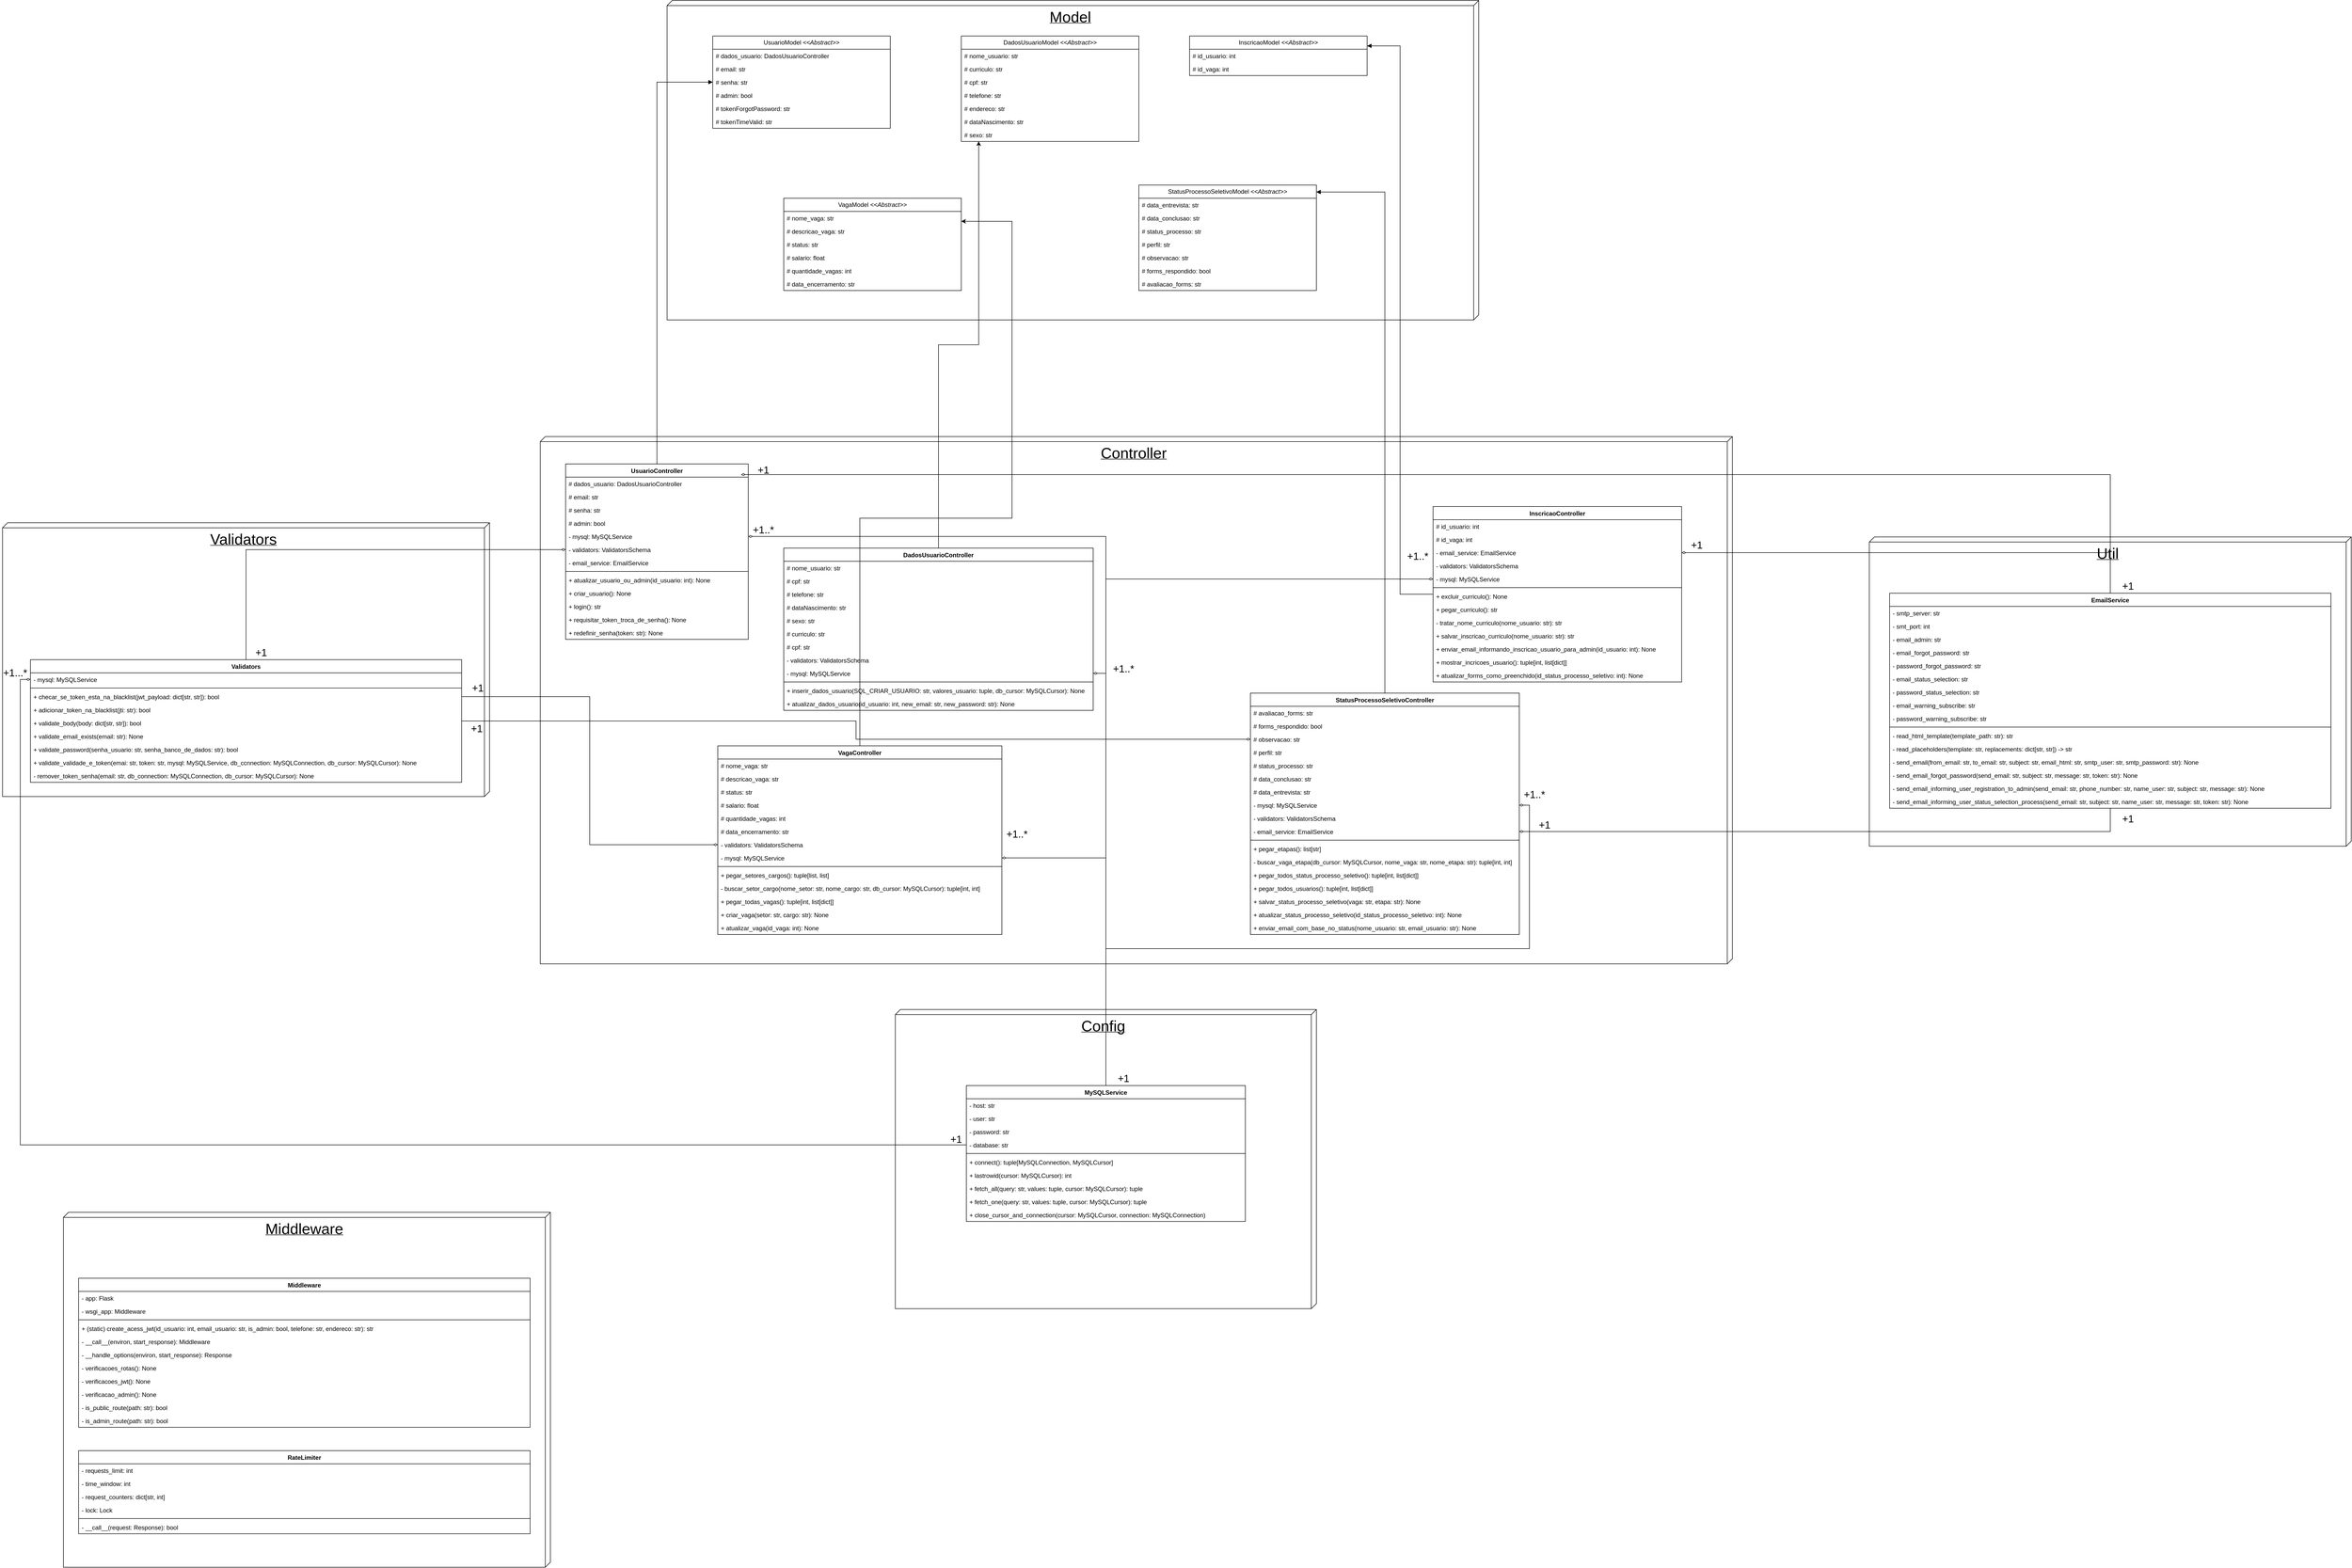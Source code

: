 <mxfile version="24.8.3">
  <diagram name="Page-1" id="kNr-TW5UxMLHMkdF3ImA">
    <mxGraphModel dx="3341" dy="2047" grid="1" gridSize="10" guides="1" tooltips="1" connect="1" arrows="1" fold="1" page="1" pageScale="1" pageWidth="827" pageHeight="1169" math="0" shadow="0">
      <root>
        <mxCell id="0" />
        <mxCell id="1" parent="0" />
        <mxCell id="wAWdI9XRGKY5rI-mCFxE-1" value="&lt;font style=&quot;font-size: 30px;&quot;&gt;Model&lt;/font&gt;" style="verticalAlign=top;align=center;spacingTop=8;spacingLeft=2;spacingRight=12;shape=cube;size=10;direction=south;fontStyle=4;html=1;whiteSpace=wrap;" parent="1" vertex="1">
          <mxGeometry x="-70" y="-10" width="1600" height="630" as="geometry" />
        </mxCell>
        <mxCell id="wAWdI9XRGKY5rI-mCFxE-6" value="UsuarioModel&amp;nbsp;&lt;i&gt;&amp;lt;&amp;lt;Abstract&amp;gt;&amp;gt;&lt;/i&gt;" style="swimlane;fontStyle=0;childLayout=stackLayout;horizontal=1;startSize=26;fillColor=none;horizontalStack=0;resizeParent=1;resizeParentMax=0;resizeLast=0;collapsible=1;marginBottom=0;whiteSpace=wrap;html=1;" parent="1" vertex="1">
          <mxGeometry x="20" y="60" width="350" height="182" as="geometry" />
        </mxCell>
        <mxCell id="wAWdI9XRGKY5rI-mCFxE-7" value="# dados_usuario: DadosUsuarioController" style="text;strokeColor=none;fillColor=none;align=left;verticalAlign=top;spacingLeft=4;spacingRight=4;overflow=hidden;rotatable=0;points=[[0,0.5],[1,0.5]];portConstraint=eastwest;whiteSpace=wrap;html=1;" parent="wAWdI9XRGKY5rI-mCFxE-6" vertex="1">
          <mxGeometry y="26" width="350" height="26" as="geometry" />
        </mxCell>
        <mxCell id="wAWdI9XRGKY5rI-mCFxE-8" value="# email: str" style="text;strokeColor=none;fillColor=none;align=left;verticalAlign=top;spacingLeft=4;spacingRight=4;overflow=hidden;rotatable=0;points=[[0,0.5],[1,0.5]];portConstraint=eastwest;whiteSpace=wrap;html=1;" parent="wAWdI9XRGKY5rI-mCFxE-6" vertex="1">
          <mxGeometry y="52" width="350" height="26" as="geometry" />
        </mxCell>
        <mxCell id="wAWdI9XRGKY5rI-mCFxE-9" value="# senha: str" style="text;strokeColor=none;fillColor=none;align=left;verticalAlign=top;spacingLeft=4;spacingRight=4;overflow=hidden;rotatable=0;points=[[0,0.5],[1,0.5]];portConstraint=eastwest;whiteSpace=wrap;html=1;" parent="wAWdI9XRGKY5rI-mCFxE-6" vertex="1">
          <mxGeometry y="78" width="350" height="26" as="geometry" />
        </mxCell>
        <mxCell id="wAWdI9XRGKY5rI-mCFxE-10" value="# admin: bool" style="text;strokeColor=none;fillColor=none;align=left;verticalAlign=top;spacingLeft=4;spacingRight=4;overflow=hidden;rotatable=0;points=[[0,0.5],[1,0.5]];portConstraint=eastwest;whiteSpace=wrap;html=1;" parent="wAWdI9XRGKY5rI-mCFxE-6" vertex="1">
          <mxGeometry y="104" width="350" height="26" as="geometry" />
        </mxCell>
        <mxCell id="wAWdI9XRGKY5rI-mCFxE-11" value="# tokenForgotPassword: str" style="text;strokeColor=none;fillColor=none;align=left;verticalAlign=top;spacingLeft=4;spacingRight=4;overflow=hidden;rotatable=0;points=[[0,0.5],[1,0.5]];portConstraint=eastwest;whiteSpace=wrap;html=1;" parent="wAWdI9XRGKY5rI-mCFxE-6" vertex="1">
          <mxGeometry y="130" width="350" height="26" as="geometry" />
        </mxCell>
        <mxCell id="wAWdI9XRGKY5rI-mCFxE-12" value="# tokenTimeValid: str" style="text;strokeColor=none;fillColor=none;align=left;verticalAlign=top;spacingLeft=4;spacingRight=4;overflow=hidden;rotatable=0;points=[[0,0.5],[1,0.5]];portConstraint=eastwest;whiteSpace=wrap;html=1;" parent="wAWdI9XRGKY5rI-mCFxE-6" vertex="1">
          <mxGeometry y="156" width="350" height="26" as="geometry" />
        </mxCell>
        <mxCell id="wAWdI9XRGKY5rI-mCFxE-13" value="DadosUsuarioModel&amp;nbsp;&lt;i&gt;&amp;lt;&amp;lt;Abstract&amp;gt;&amp;gt;&lt;/i&gt;" style="swimlane;fontStyle=0;childLayout=stackLayout;horizontal=1;startSize=26;fillColor=none;horizontalStack=0;resizeParent=1;resizeParentMax=0;resizeLast=0;collapsible=1;marginBottom=0;whiteSpace=wrap;html=1;" parent="1" vertex="1">
          <mxGeometry x="510" y="60" width="350" height="208" as="geometry" />
        </mxCell>
        <mxCell id="wAWdI9XRGKY5rI-mCFxE-14" value="# nome_usuario: str" style="text;strokeColor=none;fillColor=none;align=left;verticalAlign=top;spacingLeft=4;spacingRight=4;overflow=hidden;rotatable=0;points=[[0,0.5],[1,0.5]];portConstraint=eastwest;whiteSpace=wrap;html=1;" parent="wAWdI9XRGKY5rI-mCFxE-13" vertex="1">
          <mxGeometry y="26" width="350" height="26" as="geometry" />
        </mxCell>
        <mxCell id="wAWdI9XRGKY5rI-mCFxE-15" value="# curriculo: str" style="text;strokeColor=none;fillColor=none;align=left;verticalAlign=top;spacingLeft=4;spacingRight=4;overflow=hidden;rotatable=0;points=[[0,0.5],[1,0.5]];portConstraint=eastwest;whiteSpace=wrap;html=1;" parent="wAWdI9XRGKY5rI-mCFxE-13" vertex="1">
          <mxGeometry y="52" width="350" height="26" as="geometry" />
        </mxCell>
        <mxCell id="wAWdI9XRGKY5rI-mCFxE-16" value="# cpf: str" style="text;strokeColor=none;fillColor=none;align=left;verticalAlign=top;spacingLeft=4;spacingRight=4;overflow=hidden;rotatable=0;points=[[0,0.5],[1,0.5]];portConstraint=eastwest;whiteSpace=wrap;html=1;" parent="wAWdI9XRGKY5rI-mCFxE-13" vertex="1">
          <mxGeometry y="78" width="350" height="26" as="geometry" />
        </mxCell>
        <mxCell id="wAWdI9XRGKY5rI-mCFxE-17" value="# telefone: str" style="text;strokeColor=none;fillColor=none;align=left;verticalAlign=top;spacingLeft=4;spacingRight=4;overflow=hidden;rotatable=0;points=[[0,0.5],[1,0.5]];portConstraint=eastwest;whiteSpace=wrap;html=1;" parent="wAWdI9XRGKY5rI-mCFxE-13" vertex="1">
          <mxGeometry y="104" width="350" height="26" as="geometry" />
        </mxCell>
        <mxCell id="wAWdI9XRGKY5rI-mCFxE-18" value="# endereco: str" style="text;strokeColor=none;fillColor=none;align=left;verticalAlign=top;spacingLeft=4;spacingRight=4;overflow=hidden;rotatable=0;points=[[0,0.5],[1,0.5]];portConstraint=eastwest;whiteSpace=wrap;html=1;" parent="wAWdI9XRGKY5rI-mCFxE-13" vertex="1">
          <mxGeometry y="130" width="350" height="26" as="geometry" />
        </mxCell>
        <mxCell id="wAWdI9XRGKY5rI-mCFxE-19" value="# dataNascimento: str" style="text;strokeColor=none;fillColor=none;align=left;verticalAlign=top;spacingLeft=4;spacingRight=4;overflow=hidden;rotatable=0;points=[[0,0.5],[1,0.5]];portConstraint=eastwest;whiteSpace=wrap;html=1;" parent="wAWdI9XRGKY5rI-mCFxE-13" vertex="1">
          <mxGeometry y="156" width="350" height="26" as="geometry" />
        </mxCell>
        <mxCell id="wAWdI9XRGKY5rI-mCFxE-20" value="# sexo: str" style="text;strokeColor=none;fillColor=none;align=left;verticalAlign=top;spacingLeft=4;spacingRight=4;overflow=hidden;rotatable=0;points=[[0,0.5],[1,0.5]];portConstraint=eastwest;whiteSpace=wrap;html=1;" parent="wAWdI9XRGKY5rI-mCFxE-13" vertex="1">
          <mxGeometry y="182" width="350" height="26" as="geometry" />
        </mxCell>
        <mxCell id="wAWdI9XRGKY5rI-mCFxE-21" value="InscricaoModel&amp;nbsp;&lt;i&gt;&amp;lt;&amp;lt;Abstract&amp;gt;&amp;gt;&lt;/i&gt;" style="swimlane;fontStyle=0;childLayout=stackLayout;horizontal=1;startSize=26;fillColor=none;horizontalStack=0;resizeParent=1;resizeParentMax=0;resizeLast=0;collapsible=1;marginBottom=0;whiteSpace=wrap;html=1;" parent="1" vertex="1">
          <mxGeometry x="960" y="60" width="350" height="78" as="geometry" />
        </mxCell>
        <mxCell id="wAWdI9XRGKY5rI-mCFxE-22" value="# id_usuario: int" style="text;strokeColor=none;fillColor=none;align=left;verticalAlign=top;spacingLeft=4;spacingRight=4;overflow=hidden;rotatable=0;points=[[0,0.5],[1,0.5]];portConstraint=eastwest;whiteSpace=wrap;html=1;" parent="wAWdI9XRGKY5rI-mCFxE-21" vertex="1">
          <mxGeometry y="26" width="350" height="26" as="geometry" />
        </mxCell>
        <mxCell id="wAWdI9XRGKY5rI-mCFxE-23" value="# id_vaga: int" style="text;strokeColor=none;fillColor=none;align=left;verticalAlign=top;spacingLeft=4;spacingRight=4;overflow=hidden;rotatable=0;points=[[0,0.5],[1,0.5]];portConstraint=eastwest;whiteSpace=wrap;html=1;" parent="wAWdI9XRGKY5rI-mCFxE-21" vertex="1">
          <mxGeometry y="52" width="350" height="26" as="geometry" />
        </mxCell>
        <mxCell id="wAWdI9XRGKY5rI-mCFxE-28" value="VagaModel&amp;nbsp;&lt;i&gt;&amp;lt;&amp;lt;Abstract&amp;gt;&amp;gt;&lt;/i&gt;" style="swimlane;fontStyle=0;childLayout=stackLayout;horizontal=1;startSize=26;fillColor=none;horizontalStack=0;resizeParent=1;resizeParentMax=0;resizeLast=0;collapsible=1;marginBottom=0;whiteSpace=wrap;html=1;" parent="1" vertex="1">
          <mxGeometry x="160" y="380" width="350" height="182" as="geometry" />
        </mxCell>
        <mxCell id="wAWdI9XRGKY5rI-mCFxE-29" value="# nome_vaga: str" style="text;strokeColor=none;fillColor=none;align=left;verticalAlign=top;spacingLeft=4;spacingRight=4;overflow=hidden;rotatable=0;points=[[0,0.5],[1,0.5]];portConstraint=eastwest;whiteSpace=wrap;html=1;" parent="wAWdI9XRGKY5rI-mCFxE-28" vertex="1">
          <mxGeometry y="26" width="350" height="26" as="geometry" />
        </mxCell>
        <mxCell id="wAWdI9XRGKY5rI-mCFxE-30" value="# descricao_vaga: str" style="text;strokeColor=none;fillColor=none;align=left;verticalAlign=top;spacingLeft=4;spacingRight=4;overflow=hidden;rotatable=0;points=[[0,0.5],[1,0.5]];portConstraint=eastwest;whiteSpace=wrap;html=1;" parent="wAWdI9XRGKY5rI-mCFxE-28" vertex="1">
          <mxGeometry y="52" width="350" height="26" as="geometry" />
        </mxCell>
        <mxCell id="wAWdI9XRGKY5rI-mCFxE-31" value="# status: str" style="text;strokeColor=none;fillColor=none;align=left;verticalAlign=top;spacingLeft=4;spacingRight=4;overflow=hidden;rotatable=0;points=[[0,0.5],[1,0.5]];portConstraint=eastwest;whiteSpace=wrap;html=1;" parent="wAWdI9XRGKY5rI-mCFxE-28" vertex="1">
          <mxGeometry y="78" width="350" height="26" as="geometry" />
        </mxCell>
        <mxCell id="wAWdI9XRGKY5rI-mCFxE-33" value="# salario: float" style="text;strokeColor=none;fillColor=none;align=left;verticalAlign=top;spacingLeft=4;spacingRight=4;overflow=hidden;rotatable=0;points=[[0,0.5],[1,0.5]];portConstraint=eastwest;whiteSpace=wrap;html=1;" parent="wAWdI9XRGKY5rI-mCFxE-28" vertex="1">
          <mxGeometry y="104" width="350" height="26" as="geometry" />
        </mxCell>
        <mxCell id="wAWdI9XRGKY5rI-mCFxE-32" value="# quantidade_vagas: int" style="text;strokeColor=none;fillColor=none;align=left;verticalAlign=top;spacingLeft=4;spacingRight=4;overflow=hidden;rotatable=0;points=[[0,0.5],[1,0.5]];portConstraint=eastwest;whiteSpace=wrap;html=1;" parent="wAWdI9XRGKY5rI-mCFxE-28" vertex="1">
          <mxGeometry y="130" width="350" height="26" as="geometry" />
        </mxCell>
        <mxCell id="wAWdI9XRGKY5rI-mCFxE-34" value="# data_encerramento: str" style="text;strokeColor=none;fillColor=none;align=left;verticalAlign=top;spacingLeft=4;spacingRight=4;overflow=hidden;rotatable=0;points=[[0,0.5],[1,0.5]];portConstraint=eastwest;whiteSpace=wrap;html=1;" parent="wAWdI9XRGKY5rI-mCFxE-28" vertex="1">
          <mxGeometry y="156" width="350" height="26" as="geometry" />
        </mxCell>
        <mxCell id="wAWdI9XRGKY5rI-mCFxE-35" value="StatusProcessoSeletivoModel&amp;nbsp;&lt;i&gt;&amp;lt;&amp;lt;Abstract&amp;gt;&amp;gt;&lt;/i&gt;" style="swimlane;fontStyle=0;childLayout=stackLayout;horizontal=1;startSize=26;fillColor=none;horizontalStack=0;resizeParent=1;resizeParentMax=0;resizeLast=0;collapsible=1;marginBottom=0;whiteSpace=wrap;html=1;" parent="1" vertex="1">
          <mxGeometry x="860" y="354" width="350" height="208" as="geometry" />
        </mxCell>
        <mxCell id="wAWdI9XRGKY5rI-mCFxE-36" value="# data_entrevista: str" style="text;strokeColor=none;fillColor=none;align=left;verticalAlign=top;spacingLeft=4;spacingRight=4;overflow=hidden;rotatable=0;points=[[0,0.5],[1,0.5]];portConstraint=eastwest;whiteSpace=wrap;html=1;" parent="wAWdI9XRGKY5rI-mCFxE-35" vertex="1">
          <mxGeometry y="26" width="350" height="26" as="geometry" />
        </mxCell>
        <mxCell id="wAWdI9XRGKY5rI-mCFxE-37" value="# data_conclusao: str" style="text;strokeColor=none;fillColor=none;align=left;verticalAlign=top;spacingLeft=4;spacingRight=4;overflow=hidden;rotatable=0;points=[[0,0.5],[1,0.5]];portConstraint=eastwest;whiteSpace=wrap;html=1;" parent="wAWdI9XRGKY5rI-mCFxE-35" vertex="1">
          <mxGeometry y="52" width="350" height="26" as="geometry" />
        </mxCell>
        <mxCell id="wAWdI9XRGKY5rI-mCFxE-38" value="# status_processo: str" style="text;strokeColor=none;fillColor=none;align=left;verticalAlign=top;spacingLeft=4;spacingRight=4;overflow=hidden;rotatable=0;points=[[0,0.5],[1,0.5]];portConstraint=eastwest;whiteSpace=wrap;html=1;" parent="wAWdI9XRGKY5rI-mCFxE-35" vertex="1">
          <mxGeometry y="78" width="350" height="26" as="geometry" />
        </mxCell>
        <mxCell id="wAWdI9XRGKY5rI-mCFxE-39" value="# perfil: str" style="text;strokeColor=none;fillColor=none;align=left;verticalAlign=top;spacingLeft=4;spacingRight=4;overflow=hidden;rotatable=0;points=[[0,0.5],[1,0.5]];portConstraint=eastwest;whiteSpace=wrap;html=1;" parent="wAWdI9XRGKY5rI-mCFxE-35" vertex="1">
          <mxGeometry y="104" width="350" height="26" as="geometry" />
        </mxCell>
        <mxCell id="wAWdI9XRGKY5rI-mCFxE-40" value="# observacao: str" style="text;strokeColor=none;fillColor=none;align=left;verticalAlign=top;spacingLeft=4;spacingRight=4;overflow=hidden;rotatable=0;points=[[0,0.5],[1,0.5]];portConstraint=eastwest;whiteSpace=wrap;html=1;" parent="wAWdI9XRGKY5rI-mCFxE-35" vertex="1">
          <mxGeometry y="130" width="350" height="26" as="geometry" />
        </mxCell>
        <mxCell id="wAWdI9XRGKY5rI-mCFxE-41" value="# forms_respondido: bool" style="text;strokeColor=none;fillColor=none;align=left;verticalAlign=top;spacingLeft=4;spacingRight=4;overflow=hidden;rotatable=0;points=[[0,0.5],[1,0.5]];portConstraint=eastwest;whiteSpace=wrap;html=1;" parent="wAWdI9XRGKY5rI-mCFxE-35" vertex="1">
          <mxGeometry y="156" width="350" height="26" as="geometry" />
        </mxCell>
        <mxCell id="wAWdI9XRGKY5rI-mCFxE-42" value="# avaliacao_forms: str" style="text;strokeColor=none;fillColor=none;align=left;verticalAlign=top;spacingLeft=4;spacingRight=4;overflow=hidden;rotatable=0;points=[[0,0.5],[1,0.5]];portConstraint=eastwest;whiteSpace=wrap;html=1;" parent="wAWdI9XRGKY5rI-mCFxE-35" vertex="1">
          <mxGeometry y="182" width="350" height="26" as="geometry" />
        </mxCell>
        <mxCell id="wAWdI9XRGKY5rI-mCFxE-43" value="&lt;span style=&quot;font-size: 30px;&quot;&gt;Controller&lt;/span&gt;" style="verticalAlign=top;align=center;spacingTop=8;spacingLeft=2;spacingRight=12;shape=cube;size=10;direction=south;fontStyle=4;html=1;whiteSpace=wrap;" parent="1" vertex="1">
          <mxGeometry x="-320" y="850" width="2350" height="1040" as="geometry" />
        </mxCell>
        <mxCell id="wAWdI9XRGKY5rI-mCFxE-214" style="edgeStyle=orthogonalEdgeStyle;rounded=0;orthogonalLoop=1;jettySize=auto;html=1;entryX=0;entryY=0.5;entryDx=0;entryDy=0;endArrow=block;endFill=1;" parent="1" source="wAWdI9XRGKY5rI-mCFxE-44" target="wAWdI9XRGKY5rI-mCFxE-9" edge="1">
          <mxGeometry relative="1" as="geometry" />
        </mxCell>
        <mxCell id="wAWdI9XRGKY5rI-mCFxE-44" value="UsuarioController" style="swimlane;fontStyle=1;align=center;verticalAlign=top;childLayout=stackLayout;horizontal=1;startSize=26;horizontalStack=0;resizeParent=1;resizeParentMax=0;resizeLast=0;collapsible=1;marginBottom=0;whiteSpace=wrap;html=1;" parent="1" vertex="1">
          <mxGeometry x="-270" y="904" width="360" height="346" as="geometry" />
        </mxCell>
        <mxCell id="wAWdI9XRGKY5rI-mCFxE-65" value="# dados_usuario: DadosUsuarioController" style="text;strokeColor=none;fillColor=none;align=left;verticalAlign=top;spacingLeft=4;spacingRight=4;overflow=hidden;rotatable=0;points=[[0,0.5],[1,0.5]];portConstraint=eastwest;whiteSpace=wrap;html=1;" parent="wAWdI9XRGKY5rI-mCFxE-44" vertex="1">
          <mxGeometry y="26" width="360" height="26" as="geometry" />
        </mxCell>
        <mxCell id="wAWdI9XRGKY5rI-mCFxE-66" value="# email: str" style="text;strokeColor=none;fillColor=none;align=left;verticalAlign=top;spacingLeft=4;spacingRight=4;overflow=hidden;rotatable=0;points=[[0,0.5],[1,0.5]];portConstraint=eastwest;whiteSpace=wrap;html=1;" parent="wAWdI9XRGKY5rI-mCFxE-44" vertex="1">
          <mxGeometry y="52" width="360" height="26" as="geometry" />
        </mxCell>
        <mxCell id="wAWdI9XRGKY5rI-mCFxE-67" value="# senha: str" style="text;strokeColor=none;fillColor=none;align=left;verticalAlign=top;spacingLeft=4;spacingRight=4;overflow=hidden;rotatable=0;points=[[0,0.5],[1,0.5]];portConstraint=eastwest;whiteSpace=wrap;html=1;" parent="wAWdI9XRGKY5rI-mCFxE-44" vertex="1">
          <mxGeometry y="78" width="360" height="26" as="geometry" />
        </mxCell>
        <mxCell id="wAWdI9XRGKY5rI-mCFxE-68" value="# admin: bool" style="text;strokeColor=none;fillColor=none;align=left;verticalAlign=top;spacingLeft=4;spacingRight=4;overflow=hidden;rotatable=0;points=[[0,0.5],[1,0.5]];portConstraint=eastwest;whiteSpace=wrap;html=1;" parent="wAWdI9XRGKY5rI-mCFxE-44" vertex="1">
          <mxGeometry y="104" width="360" height="26" as="geometry" />
        </mxCell>
        <mxCell id="wAWdI9XRGKY5rI-mCFxE-71" value="- mysql: MySQLService" style="text;strokeColor=none;fillColor=none;align=left;verticalAlign=top;spacingLeft=4;spacingRight=4;overflow=hidden;rotatable=0;points=[[0,0.5],[1,0.5]];portConstraint=eastwest;whiteSpace=wrap;html=1;" parent="wAWdI9XRGKY5rI-mCFxE-44" vertex="1">
          <mxGeometry y="130" width="360" height="26" as="geometry" />
        </mxCell>
        <mxCell id="wAWdI9XRGKY5rI-mCFxE-72" value="- validators: ValidatorsSchema" style="text;strokeColor=none;fillColor=none;align=left;verticalAlign=top;spacingLeft=4;spacingRight=4;overflow=hidden;rotatable=0;points=[[0,0.5],[1,0.5]];portConstraint=eastwest;whiteSpace=wrap;html=1;" parent="wAWdI9XRGKY5rI-mCFxE-44" vertex="1">
          <mxGeometry y="156" width="360" height="26" as="geometry" />
        </mxCell>
        <mxCell id="wAWdI9XRGKY5rI-mCFxE-73" value="- email_service: EmailService" style="text;strokeColor=none;fillColor=none;align=left;verticalAlign=top;spacingLeft=4;spacingRight=4;overflow=hidden;rotatable=0;points=[[0,0.5],[1,0.5]];portConstraint=eastwest;whiteSpace=wrap;html=1;" parent="wAWdI9XRGKY5rI-mCFxE-44" vertex="1">
          <mxGeometry y="182" width="360" height="26" as="geometry" />
        </mxCell>
        <mxCell id="wAWdI9XRGKY5rI-mCFxE-46" value="" style="line;strokeWidth=1;fillColor=none;align=left;verticalAlign=middle;spacingTop=-1;spacingLeft=3;spacingRight=3;rotatable=0;labelPosition=right;points=[];portConstraint=eastwest;strokeColor=inherit;" parent="wAWdI9XRGKY5rI-mCFxE-44" vertex="1">
          <mxGeometry y="208" width="360" height="8" as="geometry" />
        </mxCell>
        <mxCell id="wAWdI9XRGKY5rI-mCFxE-47" value="+&amp;nbsp;atualizar_usuario_ou_admin(id_usuario: int): None" style="text;strokeColor=none;fillColor=none;align=left;verticalAlign=top;spacingLeft=4;spacingRight=4;overflow=hidden;rotatable=0;points=[[0,0.5],[1,0.5]];portConstraint=eastwest;whiteSpace=wrap;html=1;" parent="wAWdI9XRGKY5rI-mCFxE-44" vertex="1">
          <mxGeometry y="216" width="360" height="26" as="geometry" />
        </mxCell>
        <mxCell id="wAWdI9XRGKY5rI-mCFxE-74" value="+ criar_usuario(): None" style="text;strokeColor=none;fillColor=none;align=left;verticalAlign=top;spacingLeft=4;spacingRight=4;overflow=hidden;rotatable=0;points=[[0,0.5],[1,0.5]];portConstraint=eastwest;whiteSpace=wrap;html=1;" parent="wAWdI9XRGKY5rI-mCFxE-44" vertex="1">
          <mxGeometry y="242" width="360" height="26" as="geometry" />
        </mxCell>
        <mxCell id="wAWdI9XRGKY5rI-mCFxE-75" value="+ login(): str" style="text;strokeColor=none;fillColor=none;align=left;verticalAlign=top;spacingLeft=4;spacingRight=4;overflow=hidden;rotatable=0;points=[[0,0.5],[1,0.5]];portConstraint=eastwest;whiteSpace=wrap;html=1;" parent="wAWdI9XRGKY5rI-mCFxE-44" vertex="1">
          <mxGeometry y="268" width="360" height="26" as="geometry" />
        </mxCell>
        <mxCell id="wAWdI9XRGKY5rI-mCFxE-76" value="+ requisitar_token_troca_de_senha(): None" style="text;strokeColor=none;fillColor=none;align=left;verticalAlign=top;spacingLeft=4;spacingRight=4;overflow=hidden;rotatable=0;points=[[0,0.5],[1,0.5]];portConstraint=eastwest;whiteSpace=wrap;html=1;" parent="wAWdI9XRGKY5rI-mCFxE-44" vertex="1">
          <mxGeometry y="294" width="360" height="26" as="geometry" />
        </mxCell>
        <mxCell id="wAWdI9XRGKY5rI-mCFxE-77" value="+ redefinir_senha(token: str): None" style="text;strokeColor=none;fillColor=none;align=left;verticalAlign=top;spacingLeft=4;spacingRight=4;overflow=hidden;rotatable=0;points=[[0,0.5],[1,0.5]];portConstraint=eastwest;whiteSpace=wrap;html=1;" parent="wAWdI9XRGKY5rI-mCFxE-44" vertex="1">
          <mxGeometry y="320" width="360" height="26" as="geometry" />
        </mxCell>
        <mxCell id="wAWdI9XRGKY5rI-mCFxE-48" value="DadosUsuarioController" style="swimlane;fontStyle=1;align=center;verticalAlign=top;childLayout=stackLayout;horizontal=1;startSize=26;horizontalStack=0;resizeParent=1;resizeParentMax=0;resizeLast=0;collapsible=1;marginBottom=0;whiteSpace=wrap;html=1;" parent="1" vertex="1">
          <mxGeometry x="160" y="1070" width="610" height="320" as="geometry" />
        </mxCell>
        <mxCell id="wAWdI9XRGKY5rI-mCFxE-49" value="# nome_usuario: str" style="text;strokeColor=none;fillColor=none;align=left;verticalAlign=top;spacingLeft=4;spacingRight=4;overflow=hidden;rotatable=0;points=[[0,0.5],[1,0.5]];portConstraint=eastwest;whiteSpace=wrap;html=1;" parent="wAWdI9XRGKY5rI-mCFxE-48" vertex="1">
          <mxGeometry y="26" width="610" height="26" as="geometry" />
        </mxCell>
        <mxCell id="wAWdI9XRGKY5rI-mCFxE-79" value="# cpf: str" style="text;strokeColor=none;fillColor=none;align=left;verticalAlign=top;spacingLeft=4;spacingRight=4;overflow=hidden;rotatable=0;points=[[0,0.5],[1,0.5]];portConstraint=eastwest;whiteSpace=wrap;html=1;" parent="wAWdI9XRGKY5rI-mCFxE-48" vertex="1">
          <mxGeometry y="52" width="610" height="26" as="geometry" />
        </mxCell>
        <mxCell id="wAWdI9XRGKY5rI-mCFxE-80" value="# telefone: str" style="text;strokeColor=none;fillColor=none;align=left;verticalAlign=top;spacingLeft=4;spacingRight=4;overflow=hidden;rotatable=0;points=[[0,0.5],[1,0.5]];portConstraint=eastwest;whiteSpace=wrap;html=1;" parent="wAWdI9XRGKY5rI-mCFxE-48" vertex="1">
          <mxGeometry y="78" width="610" height="26" as="geometry" />
        </mxCell>
        <mxCell id="wAWdI9XRGKY5rI-mCFxE-81" value="# dataNascimento: str" style="text;strokeColor=none;fillColor=none;align=left;verticalAlign=top;spacingLeft=4;spacingRight=4;overflow=hidden;rotatable=0;points=[[0,0.5],[1,0.5]];portConstraint=eastwest;whiteSpace=wrap;html=1;" parent="wAWdI9XRGKY5rI-mCFxE-48" vertex="1">
          <mxGeometry y="104" width="610" height="26" as="geometry" />
        </mxCell>
        <mxCell id="wAWdI9XRGKY5rI-mCFxE-82" value="# sexo: str" style="text;strokeColor=none;fillColor=none;align=left;verticalAlign=top;spacingLeft=4;spacingRight=4;overflow=hidden;rotatable=0;points=[[0,0.5],[1,0.5]];portConstraint=eastwest;whiteSpace=wrap;html=1;" parent="wAWdI9XRGKY5rI-mCFxE-48" vertex="1">
          <mxGeometry y="130" width="610" height="26" as="geometry" />
        </mxCell>
        <mxCell id="wAWdI9XRGKY5rI-mCFxE-83" value="# curriculo: str" style="text;strokeColor=none;fillColor=none;align=left;verticalAlign=top;spacingLeft=4;spacingRight=4;overflow=hidden;rotatable=0;points=[[0,0.5],[1,0.5]];portConstraint=eastwest;whiteSpace=wrap;html=1;" parent="wAWdI9XRGKY5rI-mCFxE-48" vertex="1">
          <mxGeometry y="156" width="610" height="26" as="geometry" />
        </mxCell>
        <mxCell id="wAWdI9XRGKY5rI-mCFxE-84" value="# cpf: str" style="text;strokeColor=none;fillColor=none;align=left;verticalAlign=top;spacingLeft=4;spacingRight=4;overflow=hidden;rotatable=0;points=[[0,0.5],[1,0.5]];portConstraint=eastwest;whiteSpace=wrap;html=1;" parent="wAWdI9XRGKY5rI-mCFxE-48" vertex="1">
          <mxGeometry y="182" width="610" height="26" as="geometry" />
        </mxCell>
        <mxCell id="ZkenpJWiBJo8fUrKXf_B-1" value="- validators: ValidatorsSchema" style="text;strokeColor=none;fillColor=none;align=left;verticalAlign=top;spacingLeft=4;spacingRight=4;overflow=hidden;rotatable=0;points=[[0,0.5],[1,0.5]];portConstraint=eastwest;whiteSpace=wrap;html=1;" vertex="1" parent="wAWdI9XRGKY5rI-mCFxE-48">
          <mxGeometry y="208" width="610" height="26" as="geometry" />
        </mxCell>
        <mxCell id="wAWdI9XRGKY5rI-mCFxE-85" value="- mysql: MySQLService" style="text;strokeColor=none;fillColor=none;align=left;verticalAlign=top;spacingLeft=4;spacingRight=4;overflow=hidden;rotatable=0;points=[[0,0.5],[1,0.5]];portConstraint=eastwest;whiteSpace=wrap;html=1;" parent="wAWdI9XRGKY5rI-mCFxE-48" vertex="1">
          <mxGeometry y="234" width="610" height="26" as="geometry" />
        </mxCell>
        <mxCell id="wAWdI9XRGKY5rI-mCFxE-50" value="" style="line;strokeWidth=1;fillColor=none;align=left;verticalAlign=middle;spacingTop=-1;spacingLeft=3;spacingRight=3;rotatable=0;labelPosition=right;points=[];portConstraint=eastwest;strokeColor=inherit;" parent="wAWdI9XRGKY5rI-mCFxE-48" vertex="1">
          <mxGeometry y="260" width="610" height="8" as="geometry" />
        </mxCell>
        <mxCell id="wAWdI9XRGKY5rI-mCFxE-51" value="+ inserir_dados_usuario(SQL_CRIAR_USUARIO: str, valores_usuario: tuple, db_cursor: MySQLCursor): None" style="text;strokeColor=none;fillColor=none;align=left;verticalAlign=top;spacingLeft=4;spacingRight=4;overflow=hidden;rotatable=0;points=[[0,0.5],[1,0.5]];portConstraint=eastwest;whiteSpace=wrap;html=1;" parent="wAWdI9XRGKY5rI-mCFxE-48" vertex="1">
          <mxGeometry y="268" width="610" height="26" as="geometry" />
        </mxCell>
        <mxCell id="wAWdI9XRGKY5rI-mCFxE-86" value="+ atualizar_dados_usuario(id_usuario: int, new_email: str, new_password: str): None" style="text;strokeColor=none;fillColor=none;align=left;verticalAlign=top;spacingLeft=4;spacingRight=4;overflow=hidden;rotatable=0;points=[[0,0.5],[1,0.5]];portConstraint=eastwest;whiteSpace=wrap;html=1;" parent="wAWdI9XRGKY5rI-mCFxE-48" vertex="1">
          <mxGeometry y="294" width="610" height="26" as="geometry" />
        </mxCell>
        <mxCell id="wAWdI9XRGKY5rI-mCFxE-216" style="edgeStyle=orthogonalEdgeStyle;rounded=0;orthogonalLoop=1;jettySize=auto;html=1;entryX=1;entryY=0.25;entryDx=0;entryDy=0;endArrow=block;endFill=1;" parent="1" source="wAWdI9XRGKY5rI-mCFxE-52" target="wAWdI9XRGKY5rI-mCFxE-21" edge="1">
          <mxGeometry relative="1" as="geometry" />
        </mxCell>
        <mxCell id="wAWdI9XRGKY5rI-mCFxE-52" value="InscricaoController" style="swimlane;fontStyle=1;align=center;verticalAlign=top;childLayout=stackLayout;horizontal=1;startSize=26;horizontalStack=0;resizeParent=1;resizeParentMax=0;resizeLast=0;collapsible=1;marginBottom=0;whiteSpace=wrap;html=1;" parent="1" vertex="1">
          <mxGeometry x="1440" y="988" width="490" height="346" as="geometry" />
        </mxCell>
        <mxCell id="wAWdI9XRGKY5rI-mCFxE-94" value="# id_usuario: int" style="text;strokeColor=none;fillColor=none;align=left;verticalAlign=top;spacingLeft=4;spacingRight=4;overflow=hidden;rotatable=0;points=[[0,0.5],[1,0.5]];portConstraint=eastwest;whiteSpace=wrap;html=1;" parent="wAWdI9XRGKY5rI-mCFxE-52" vertex="1">
          <mxGeometry y="26" width="490" height="26" as="geometry" />
        </mxCell>
        <mxCell id="wAWdI9XRGKY5rI-mCFxE-95" value="# id_vaga: int" style="text;strokeColor=none;fillColor=none;align=left;verticalAlign=top;spacingLeft=4;spacingRight=4;overflow=hidden;rotatable=0;points=[[0,0.5],[1,0.5]];portConstraint=eastwest;whiteSpace=wrap;html=1;" parent="wAWdI9XRGKY5rI-mCFxE-52" vertex="1">
          <mxGeometry y="52" width="490" height="26" as="geometry" />
        </mxCell>
        <mxCell id="wAWdI9XRGKY5rI-mCFxE-105" value="- email_service: EmailService" style="text;strokeColor=none;fillColor=none;align=left;verticalAlign=top;spacingLeft=4;spacingRight=4;overflow=hidden;rotatable=0;points=[[0,0.5],[1,0.5]];portConstraint=eastwest;whiteSpace=wrap;html=1;" parent="wAWdI9XRGKY5rI-mCFxE-52" vertex="1">
          <mxGeometry y="78" width="490" height="26" as="geometry" />
        </mxCell>
        <mxCell id="ZkenpJWiBJo8fUrKXf_B-2" value="- validators: ValidatorsSchema" style="text;strokeColor=none;fillColor=none;align=left;verticalAlign=top;spacingLeft=4;spacingRight=4;overflow=hidden;rotatable=0;points=[[0,0.5],[1,0.5]];portConstraint=eastwest;whiteSpace=wrap;html=1;" vertex="1" parent="wAWdI9XRGKY5rI-mCFxE-52">
          <mxGeometry y="104" width="490" height="26" as="geometry" />
        </mxCell>
        <mxCell id="wAWdI9XRGKY5rI-mCFxE-104" value="- mysql: MySQLService" style="text;strokeColor=none;fillColor=none;align=left;verticalAlign=top;spacingLeft=4;spacingRight=4;overflow=hidden;rotatable=0;points=[[0,0.5],[1,0.5]];portConstraint=eastwest;whiteSpace=wrap;html=1;" parent="wAWdI9XRGKY5rI-mCFxE-52" vertex="1">
          <mxGeometry y="130" width="490" height="26" as="geometry" />
        </mxCell>
        <mxCell id="wAWdI9XRGKY5rI-mCFxE-54" value="" style="line;strokeWidth=1;fillColor=none;align=left;verticalAlign=middle;spacingTop=-1;spacingLeft=3;spacingRight=3;rotatable=0;labelPosition=right;points=[];portConstraint=eastwest;strokeColor=inherit;" parent="wAWdI9XRGKY5rI-mCFxE-52" vertex="1">
          <mxGeometry y="156" width="490" height="8" as="geometry" />
        </mxCell>
        <mxCell id="wAWdI9XRGKY5rI-mCFxE-55" value="+ excluir_curriculo(): None" style="text;strokeColor=none;fillColor=none;align=left;verticalAlign=top;spacingLeft=4;spacingRight=4;overflow=hidden;rotatable=0;points=[[0,0.5],[1,0.5]];portConstraint=eastwest;whiteSpace=wrap;html=1;" parent="wAWdI9XRGKY5rI-mCFxE-52" vertex="1">
          <mxGeometry y="164" width="490" height="26" as="geometry" />
        </mxCell>
        <mxCell id="wAWdI9XRGKY5rI-mCFxE-106" value="+ pegar_curriculo(): str" style="text;strokeColor=none;fillColor=none;align=left;verticalAlign=top;spacingLeft=4;spacingRight=4;overflow=hidden;rotatable=0;points=[[0,0.5],[1,0.5]];portConstraint=eastwest;whiteSpace=wrap;html=1;" parent="wAWdI9XRGKY5rI-mCFxE-52" vertex="1">
          <mxGeometry y="190" width="490" height="26" as="geometry" />
        </mxCell>
        <mxCell id="wAWdI9XRGKY5rI-mCFxE-107" value="- tratar_nome_curriculo(nome_usuario: str): str" style="text;strokeColor=none;fillColor=none;align=left;verticalAlign=top;spacingLeft=4;spacingRight=4;overflow=hidden;rotatable=0;points=[[0,0.5],[1,0.5]];portConstraint=eastwest;whiteSpace=wrap;html=1;" parent="wAWdI9XRGKY5rI-mCFxE-52" vertex="1">
          <mxGeometry y="216" width="490" height="26" as="geometry" />
        </mxCell>
        <mxCell id="wAWdI9XRGKY5rI-mCFxE-108" value="+ salvar_inscricao_curriculo(nome_usuario: str): str" style="text;strokeColor=none;fillColor=none;align=left;verticalAlign=top;spacingLeft=4;spacingRight=4;overflow=hidden;rotatable=0;points=[[0,0.5],[1,0.5]];portConstraint=eastwest;whiteSpace=wrap;html=1;" parent="wAWdI9XRGKY5rI-mCFxE-52" vertex="1">
          <mxGeometry y="242" width="490" height="26" as="geometry" />
        </mxCell>
        <mxCell id="wAWdI9XRGKY5rI-mCFxE-109" value="+ enviar_email_informando_inscricao_usuario_para_admin(id_usuario: int): None" style="text;strokeColor=none;fillColor=none;align=left;verticalAlign=top;spacingLeft=4;spacingRight=4;overflow=hidden;rotatable=0;points=[[0,0.5],[1,0.5]];portConstraint=eastwest;whiteSpace=wrap;html=1;" parent="wAWdI9XRGKY5rI-mCFxE-52" vertex="1">
          <mxGeometry y="268" width="490" height="26" as="geometry" />
        </mxCell>
        <mxCell id="wAWdI9XRGKY5rI-mCFxE-110" value="+ mostrar_incricoes_usuario(): tuple[int, list[dict]]" style="text;strokeColor=none;fillColor=none;align=left;verticalAlign=top;spacingLeft=4;spacingRight=4;overflow=hidden;rotatable=0;points=[[0,0.5],[1,0.5]];portConstraint=eastwest;whiteSpace=wrap;html=1;" parent="wAWdI9XRGKY5rI-mCFxE-52" vertex="1">
          <mxGeometry y="294" width="490" height="26" as="geometry" />
        </mxCell>
        <mxCell id="wAWdI9XRGKY5rI-mCFxE-111" value="+ atualizar_forms_como_preenchido(id_status_processo_seletivo: int): None" style="text;strokeColor=none;fillColor=none;align=left;verticalAlign=top;spacingLeft=4;spacingRight=4;overflow=hidden;rotatable=0;points=[[0,0.5],[1,0.5]];portConstraint=eastwest;whiteSpace=wrap;html=1;" parent="wAWdI9XRGKY5rI-mCFxE-52" vertex="1">
          <mxGeometry y="320" width="490" height="26" as="geometry" />
        </mxCell>
        <mxCell id="wAWdI9XRGKY5rI-mCFxE-56" value="StatusProcessoSeletivoController" style="swimlane;fontStyle=1;align=center;verticalAlign=top;childLayout=stackLayout;horizontal=1;startSize=26;horizontalStack=0;resizeParent=1;resizeParentMax=0;resizeLast=0;collapsible=1;marginBottom=0;whiteSpace=wrap;html=1;" parent="1" vertex="1">
          <mxGeometry x="1080" y="1356" width="530" height="476" as="geometry" />
        </mxCell>
        <mxCell id="wAWdI9XRGKY5rI-mCFxE-128" value="# avaliacao_forms: str" style="text;strokeColor=none;fillColor=none;align=left;verticalAlign=top;spacingLeft=4;spacingRight=4;overflow=hidden;rotatable=0;points=[[0,0.5],[1,0.5]];portConstraint=eastwest;whiteSpace=wrap;html=1;" parent="wAWdI9XRGKY5rI-mCFxE-56" vertex="1">
          <mxGeometry y="26" width="530" height="26" as="geometry" />
        </mxCell>
        <mxCell id="wAWdI9XRGKY5rI-mCFxE-127" value="# forms_respondido: bool" style="text;strokeColor=none;fillColor=none;align=left;verticalAlign=top;spacingLeft=4;spacingRight=4;overflow=hidden;rotatable=0;points=[[0,0.5],[1,0.5]];portConstraint=eastwest;whiteSpace=wrap;html=1;" parent="wAWdI9XRGKY5rI-mCFxE-56" vertex="1">
          <mxGeometry y="52" width="530" height="26" as="geometry" />
        </mxCell>
        <mxCell id="wAWdI9XRGKY5rI-mCFxE-126" value="# observacao: str" style="text;strokeColor=none;fillColor=none;align=left;verticalAlign=top;spacingLeft=4;spacingRight=4;overflow=hidden;rotatable=0;points=[[0,0.5],[1,0.5]];portConstraint=eastwest;whiteSpace=wrap;html=1;" parent="wAWdI9XRGKY5rI-mCFxE-56" vertex="1">
          <mxGeometry y="78" width="530" height="26" as="geometry" />
        </mxCell>
        <mxCell id="wAWdI9XRGKY5rI-mCFxE-125" value="# perfil: str" style="text;strokeColor=none;fillColor=none;align=left;verticalAlign=top;spacingLeft=4;spacingRight=4;overflow=hidden;rotatable=0;points=[[0,0.5],[1,0.5]];portConstraint=eastwest;whiteSpace=wrap;html=1;" parent="wAWdI9XRGKY5rI-mCFxE-56" vertex="1">
          <mxGeometry y="104" width="530" height="26" as="geometry" />
        </mxCell>
        <mxCell id="wAWdI9XRGKY5rI-mCFxE-124" value="# status_processo: str" style="text;strokeColor=none;fillColor=none;align=left;verticalAlign=top;spacingLeft=4;spacingRight=4;overflow=hidden;rotatable=0;points=[[0,0.5],[1,0.5]];portConstraint=eastwest;whiteSpace=wrap;html=1;" parent="wAWdI9XRGKY5rI-mCFxE-56" vertex="1">
          <mxGeometry y="130" width="530" height="26" as="geometry" />
        </mxCell>
        <mxCell id="wAWdI9XRGKY5rI-mCFxE-123" value="# data_conclusao: str" style="text;strokeColor=none;fillColor=none;align=left;verticalAlign=top;spacingLeft=4;spacingRight=4;overflow=hidden;rotatable=0;points=[[0,0.5],[1,0.5]];portConstraint=eastwest;whiteSpace=wrap;html=1;" parent="wAWdI9XRGKY5rI-mCFxE-56" vertex="1">
          <mxGeometry y="156" width="530" height="26" as="geometry" />
        </mxCell>
        <mxCell id="wAWdI9XRGKY5rI-mCFxE-122" value="# data_entrevista: str" style="text;strokeColor=none;fillColor=none;align=left;verticalAlign=top;spacingLeft=4;spacingRight=4;overflow=hidden;rotatable=0;points=[[0,0.5],[1,0.5]];portConstraint=eastwest;whiteSpace=wrap;html=1;" parent="wAWdI9XRGKY5rI-mCFxE-56" vertex="1">
          <mxGeometry y="182" width="530" height="26" as="geometry" />
        </mxCell>
        <mxCell id="wAWdI9XRGKY5rI-mCFxE-57" value="- mysql: MySQLService" style="text;strokeColor=none;fillColor=none;align=left;verticalAlign=top;spacingLeft=4;spacingRight=4;overflow=hidden;rotatable=0;points=[[0,0.5],[1,0.5]];portConstraint=eastwest;whiteSpace=wrap;html=1;" parent="wAWdI9XRGKY5rI-mCFxE-56" vertex="1">
          <mxGeometry y="208" width="530" height="26" as="geometry" />
        </mxCell>
        <mxCell id="C6GT8t_DcVbKw9kI54OK-7" value="- validators: ValidatorsSchema" style="text;strokeColor=none;fillColor=none;align=left;verticalAlign=top;spacingLeft=4;spacingRight=4;overflow=hidden;rotatable=0;points=[[0,0.5],[1,0.5]];portConstraint=eastwest;whiteSpace=wrap;html=1;" parent="wAWdI9XRGKY5rI-mCFxE-56" vertex="1">
          <mxGeometry y="234" width="530" height="26" as="geometry" />
        </mxCell>
        <mxCell id="wAWdI9XRGKY5rI-mCFxE-131" value="- email_service: EmailService" style="text;strokeColor=none;fillColor=none;align=left;verticalAlign=top;spacingLeft=4;spacingRight=4;overflow=hidden;rotatable=0;points=[[0,0.5],[1,0.5]];portConstraint=eastwest;whiteSpace=wrap;html=1;" parent="wAWdI9XRGKY5rI-mCFxE-56" vertex="1">
          <mxGeometry y="260" width="530" height="26" as="geometry" />
        </mxCell>
        <mxCell id="wAWdI9XRGKY5rI-mCFxE-58" value="" style="line;strokeWidth=1;fillColor=none;align=left;verticalAlign=middle;spacingTop=-1;spacingLeft=3;spacingRight=3;rotatable=0;labelPosition=right;points=[];portConstraint=eastwest;strokeColor=inherit;" parent="wAWdI9XRGKY5rI-mCFxE-56" vertex="1">
          <mxGeometry y="286" width="530" height="8" as="geometry" />
        </mxCell>
        <mxCell id="wAWdI9XRGKY5rI-mCFxE-59" value="+ pegar_etapas(): list[str]" style="text;strokeColor=none;fillColor=none;align=left;verticalAlign=top;spacingLeft=4;spacingRight=4;overflow=hidden;rotatable=0;points=[[0,0.5],[1,0.5]];portConstraint=eastwest;whiteSpace=wrap;html=1;" parent="wAWdI9XRGKY5rI-mCFxE-56" vertex="1">
          <mxGeometry y="294" width="530" height="26" as="geometry" />
        </mxCell>
        <mxCell id="wAWdI9XRGKY5rI-mCFxE-130" value="- buscar_vaga_etapa(db_cursor: MySQLCursor, nome_vaga: str, nome_etapa: str): tuple[int, int]" style="text;strokeColor=none;fillColor=none;align=left;verticalAlign=top;spacingLeft=4;spacingRight=4;overflow=hidden;rotatable=0;points=[[0,0.5],[1,0.5]];portConstraint=eastwest;whiteSpace=wrap;html=1;" parent="wAWdI9XRGKY5rI-mCFxE-56" vertex="1">
          <mxGeometry y="320" width="530" height="26" as="geometry" />
        </mxCell>
        <mxCell id="wAWdI9XRGKY5rI-mCFxE-132" value="+ pegar_todos_status_processo_seletivo(): tuple[int, list[dict]]" style="text;strokeColor=none;fillColor=none;align=left;verticalAlign=top;spacingLeft=4;spacingRight=4;overflow=hidden;rotatable=0;points=[[0,0.5],[1,0.5]];portConstraint=eastwest;whiteSpace=wrap;html=1;" parent="wAWdI9XRGKY5rI-mCFxE-56" vertex="1">
          <mxGeometry y="346" width="530" height="26" as="geometry" />
        </mxCell>
        <mxCell id="wAWdI9XRGKY5rI-mCFxE-133" value="+ pegar_todos_usuarios(): tuple[int, list[dict]]" style="text;strokeColor=none;fillColor=none;align=left;verticalAlign=top;spacingLeft=4;spacingRight=4;overflow=hidden;rotatable=0;points=[[0,0.5],[1,0.5]];portConstraint=eastwest;whiteSpace=wrap;html=1;" parent="wAWdI9XRGKY5rI-mCFxE-56" vertex="1">
          <mxGeometry y="372" width="530" height="26" as="geometry" />
        </mxCell>
        <mxCell id="wAWdI9XRGKY5rI-mCFxE-134" value="+ salvar_status_processo_seletivo(vaga: str, etapa: str): None" style="text;strokeColor=none;fillColor=none;align=left;verticalAlign=top;spacingLeft=4;spacingRight=4;overflow=hidden;rotatable=0;points=[[0,0.5],[1,0.5]];portConstraint=eastwest;whiteSpace=wrap;html=1;" parent="wAWdI9XRGKY5rI-mCFxE-56" vertex="1">
          <mxGeometry y="398" width="530" height="26" as="geometry" />
        </mxCell>
        <mxCell id="wAWdI9XRGKY5rI-mCFxE-135" value="+ atualizar_status_processo_seletivo(id_status_processo_seletivo: int): None" style="text;strokeColor=none;fillColor=none;align=left;verticalAlign=top;spacingLeft=4;spacingRight=4;overflow=hidden;rotatable=0;points=[[0,0.5],[1,0.5]];portConstraint=eastwest;whiteSpace=wrap;html=1;" parent="wAWdI9XRGKY5rI-mCFxE-56" vertex="1">
          <mxGeometry y="424" width="530" height="26" as="geometry" />
        </mxCell>
        <mxCell id="wAWdI9XRGKY5rI-mCFxE-136" value="+ enviar_email_com_base_no_status(nome_usuario: str, email_usuario: str): None" style="text;strokeColor=none;fillColor=none;align=left;verticalAlign=top;spacingLeft=4;spacingRight=4;overflow=hidden;rotatable=0;points=[[0,0.5],[1,0.5]];portConstraint=eastwest;whiteSpace=wrap;html=1;" parent="wAWdI9XRGKY5rI-mCFxE-56" vertex="1">
          <mxGeometry y="450" width="530" height="26" as="geometry" />
        </mxCell>
        <mxCell id="wAWdI9XRGKY5rI-mCFxE-220" style="edgeStyle=orthogonalEdgeStyle;rounded=0;orthogonalLoop=1;jettySize=auto;html=1;entryX=1;entryY=0.25;entryDx=0;entryDy=0;" parent="1" source="wAWdI9XRGKY5rI-mCFxE-60" target="wAWdI9XRGKY5rI-mCFxE-28" edge="1">
          <mxGeometry relative="1" as="geometry" />
        </mxCell>
        <mxCell id="wAWdI9XRGKY5rI-mCFxE-60" value="VagaController" style="swimlane;fontStyle=1;align=center;verticalAlign=top;childLayout=stackLayout;horizontal=1;startSize=26;horizontalStack=0;resizeParent=1;resizeParentMax=0;resizeLast=0;collapsible=1;marginBottom=0;whiteSpace=wrap;html=1;" parent="1" vertex="1">
          <mxGeometry x="30" y="1460" width="560" height="372" as="geometry" />
        </mxCell>
        <mxCell id="wAWdI9XRGKY5rI-mCFxE-112" value="# nome_vaga: str" style="text;strokeColor=none;fillColor=none;align=left;verticalAlign=top;spacingLeft=4;spacingRight=4;overflow=hidden;rotatable=0;points=[[0,0.5],[1,0.5]];portConstraint=eastwest;whiteSpace=wrap;html=1;" parent="wAWdI9XRGKY5rI-mCFxE-60" vertex="1">
          <mxGeometry y="26" width="560" height="26" as="geometry" />
        </mxCell>
        <mxCell id="wAWdI9XRGKY5rI-mCFxE-61" value="# descricao_vaga: str" style="text;strokeColor=none;fillColor=none;align=left;verticalAlign=top;spacingLeft=4;spacingRight=4;overflow=hidden;rotatable=0;points=[[0,0.5],[1,0.5]];portConstraint=eastwest;whiteSpace=wrap;html=1;" parent="wAWdI9XRGKY5rI-mCFxE-60" vertex="1">
          <mxGeometry y="52" width="560" height="26" as="geometry" />
        </mxCell>
        <mxCell id="wAWdI9XRGKY5rI-mCFxE-114" value="# status: str" style="text;strokeColor=none;fillColor=none;align=left;verticalAlign=top;spacingLeft=4;spacingRight=4;overflow=hidden;rotatable=0;points=[[0,0.5],[1,0.5]];portConstraint=eastwest;whiteSpace=wrap;html=1;" parent="wAWdI9XRGKY5rI-mCFxE-60" vertex="1">
          <mxGeometry y="78" width="560" height="26" as="geometry" />
        </mxCell>
        <mxCell id="wAWdI9XRGKY5rI-mCFxE-115" value="# salario: float" style="text;strokeColor=none;fillColor=none;align=left;verticalAlign=top;spacingLeft=4;spacingRight=4;overflow=hidden;rotatable=0;points=[[0,0.5],[1,0.5]];portConstraint=eastwest;whiteSpace=wrap;html=1;" parent="wAWdI9XRGKY5rI-mCFxE-60" vertex="1">
          <mxGeometry y="104" width="560" height="26" as="geometry" />
        </mxCell>
        <mxCell id="wAWdI9XRGKY5rI-mCFxE-116" value="# quantidade_vagas: int" style="text;strokeColor=none;fillColor=none;align=left;verticalAlign=top;spacingLeft=4;spacingRight=4;overflow=hidden;rotatable=0;points=[[0,0.5],[1,0.5]];portConstraint=eastwest;whiteSpace=wrap;html=1;" parent="wAWdI9XRGKY5rI-mCFxE-60" vertex="1">
          <mxGeometry y="130" width="560" height="26" as="geometry" />
        </mxCell>
        <mxCell id="wAWdI9XRGKY5rI-mCFxE-113" value="# data_encerramento: str" style="text;strokeColor=none;fillColor=none;align=left;verticalAlign=top;spacingLeft=4;spacingRight=4;overflow=hidden;rotatable=0;points=[[0,0.5],[1,0.5]];portConstraint=eastwest;whiteSpace=wrap;html=1;" parent="wAWdI9XRGKY5rI-mCFxE-60" vertex="1">
          <mxGeometry y="156" width="560" height="26" as="geometry" />
        </mxCell>
        <mxCell id="C6GT8t_DcVbKw9kI54OK-1" value="- validators: ValidatorsSchema" style="text;strokeColor=none;fillColor=none;align=left;verticalAlign=top;spacingLeft=4;spacingRight=4;overflow=hidden;rotatable=0;points=[[0,0.5],[1,0.5]];portConstraint=eastwest;whiteSpace=wrap;html=1;" parent="wAWdI9XRGKY5rI-mCFxE-60" vertex="1">
          <mxGeometry y="182" width="560" height="26" as="geometry" />
        </mxCell>
        <mxCell id="wAWdI9XRGKY5rI-mCFxE-117" value="- mysql: MySQLService" style="text;strokeColor=none;fillColor=none;align=left;verticalAlign=top;spacingLeft=4;spacingRight=4;overflow=hidden;rotatable=0;points=[[0,0.5],[1,0.5]];portConstraint=eastwest;whiteSpace=wrap;html=1;" parent="wAWdI9XRGKY5rI-mCFxE-60" vertex="1">
          <mxGeometry y="208" width="560" height="26" as="geometry" />
        </mxCell>
        <mxCell id="wAWdI9XRGKY5rI-mCFxE-62" value="" style="line;strokeWidth=1;fillColor=none;align=left;verticalAlign=middle;spacingTop=-1;spacingLeft=3;spacingRight=3;rotatable=0;labelPosition=right;points=[];portConstraint=eastwest;strokeColor=inherit;" parent="wAWdI9XRGKY5rI-mCFxE-60" vertex="1">
          <mxGeometry y="234" width="560" height="8" as="geometry" />
        </mxCell>
        <mxCell id="wAWdI9XRGKY5rI-mCFxE-63" value="+ pegar_setores_cargos(): tuple[list, list]" style="text;strokeColor=none;fillColor=none;align=left;verticalAlign=top;spacingLeft=4;spacingRight=4;overflow=hidden;rotatable=0;points=[[0,0.5],[1,0.5]];portConstraint=eastwest;whiteSpace=wrap;html=1;" parent="wAWdI9XRGKY5rI-mCFxE-60" vertex="1">
          <mxGeometry y="242" width="560" height="26" as="geometry" />
        </mxCell>
        <mxCell id="wAWdI9XRGKY5rI-mCFxE-118" value="- buscar_setor_cargo(nome_setor: str, nome_cargo: str, db_cursor: MySQLCursor): tuple[int, int]" style="text;strokeColor=none;fillColor=none;align=left;verticalAlign=top;spacingLeft=4;spacingRight=4;overflow=hidden;rotatable=0;points=[[0,0.5],[1,0.5]];portConstraint=eastwest;whiteSpace=wrap;html=1;" parent="wAWdI9XRGKY5rI-mCFxE-60" vertex="1">
          <mxGeometry y="268" width="560" height="26" as="geometry" />
        </mxCell>
        <mxCell id="wAWdI9XRGKY5rI-mCFxE-119" value="+ pegar_todas_vagas(): tuple[int, list[dict]]" style="text;strokeColor=none;fillColor=none;align=left;verticalAlign=top;spacingLeft=4;spacingRight=4;overflow=hidden;rotatable=0;points=[[0,0.5],[1,0.5]];portConstraint=eastwest;whiteSpace=wrap;html=1;" parent="wAWdI9XRGKY5rI-mCFxE-60" vertex="1">
          <mxGeometry y="294" width="560" height="26" as="geometry" />
        </mxCell>
        <mxCell id="wAWdI9XRGKY5rI-mCFxE-120" value="+ criar_vaga(setor: str, cargo: str): None" style="text;strokeColor=none;fillColor=none;align=left;verticalAlign=top;spacingLeft=4;spacingRight=4;overflow=hidden;rotatable=0;points=[[0,0.5],[1,0.5]];portConstraint=eastwest;whiteSpace=wrap;html=1;" parent="wAWdI9XRGKY5rI-mCFxE-60" vertex="1">
          <mxGeometry y="320" width="560" height="26" as="geometry" />
        </mxCell>
        <mxCell id="wAWdI9XRGKY5rI-mCFxE-121" value="+ atualizar_vaga(id_vaga: int): None" style="text;strokeColor=none;fillColor=none;align=left;verticalAlign=top;spacingLeft=4;spacingRight=4;overflow=hidden;rotatable=0;points=[[0,0.5],[1,0.5]];portConstraint=eastwest;whiteSpace=wrap;html=1;" parent="wAWdI9XRGKY5rI-mCFxE-60" vertex="1">
          <mxGeometry y="346" width="560" height="26" as="geometry" />
        </mxCell>
        <mxCell id="wAWdI9XRGKY5rI-mCFxE-208" style="edgeStyle=orthogonalEdgeStyle;rounded=0;orthogonalLoop=1;jettySize=auto;html=1;entryX=1;entryY=0.5;entryDx=0;entryDy=0;endArrow=diamondThin;endFill=0;" parent="1" source="wAWdI9XRGKY5rI-mCFxE-137" target="wAWdI9XRGKY5rI-mCFxE-85" edge="1">
          <mxGeometry relative="1" as="geometry" />
        </mxCell>
        <mxCell id="wAWdI9XRGKY5rI-mCFxE-137" value="&lt;font style=&quot;font-size: 30px;&quot;&gt;Config&lt;/font&gt;" style="verticalAlign=top;align=center;spacingTop=8;spacingLeft=2;spacingRight=12;shape=cube;size=10;direction=south;fontStyle=4;html=1;whiteSpace=wrap;" parent="1" vertex="1">
          <mxGeometry x="380" y="1980" width="830" height="590" as="geometry" />
        </mxCell>
        <mxCell id="wAWdI9XRGKY5rI-mCFxE-207" style="edgeStyle=orthogonalEdgeStyle;rounded=0;orthogonalLoop=1;jettySize=auto;html=1;entryX=1;entryY=0.5;entryDx=0;entryDy=0;endArrow=diamondThin;endFill=0;" parent="1" source="wAWdI9XRGKY5rI-mCFxE-138" target="wAWdI9XRGKY5rI-mCFxE-57" edge="1">
          <mxGeometry relative="1" as="geometry" />
        </mxCell>
        <mxCell id="wAWdI9XRGKY5rI-mCFxE-209" style="edgeStyle=orthogonalEdgeStyle;rounded=0;orthogonalLoop=1;jettySize=auto;html=1;entryX=0;entryY=0.5;entryDx=0;entryDy=0;endArrow=diamondThin;endFill=0;" parent="1" source="wAWdI9XRGKY5rI-mCFxE-138" target="wAWdI9XRGKY5rI-mCFxE-104" edge="1">
          <mxGeometry relative="1" as="geometry" />
        </mxCell>
        <mxCell id="wAWdI9XRGKY5rI-mCFxE-210" style="edgeStyle=orthogonalEdgeStyle;rounded=0;orthogonalLoop=1;jettySize=auto;html=1;entryX=1;entryY=0.5;entryDx=0;entryDy=0;endArrow=diamondThin;endFill=0;" parent="1" source="wAWdI9XRGKY5rI-mCFxE-138" target="wAWdI9XRGKY5rI-mCFxE-71" edge="1">
          <mxGeometry relative="1" as="geometry" />
        </mxCell>
        <mxCell id="wAWdI9XRGKY5rI-mCFxE-218" style="edgeStyle=orthogonalEdgeStyle;rounded=0;orthogonalLoop=1;jettySize=auto;html=1;entryX=1;entryY=0.5;entryDx=0;entryDy=0;endArrow=diamondThin;endFill=0;" parent="1" source="wAWdI9XRGKY5rI-mCFxE-138" target="wAWdI9XRGKY5rI-mCFxE-117" edge="1">
          <mxGeometry relative="1" as="geometry" />
        </mxCell>
        <mxCell id="wAWdI9XRGKY5rI-mCFxE-138" value="MySQLService" style="swimlane;fontStyle=1;align=center;verticalAlign=top;childLayout=stackLayout;horizontal=1;startSize=26;horizontalStack=0;resizeParent=1;resizeParentMax=0;resizeLast=0;collapsible=1;marginBottom=0;whiteSpace=wrap;html=1;" parent="1" vertex="1">
          <mxGeometry x="520" y="2130" width="550" height="268" as="geometry" />
        </mxCell>
        <mxCell id="wAWdI9XRGKY5rI-mCFxE-139" value="- host: str" style="text;strokeColor=none;fillColor=none;align=left;verticalAlign=top;spacingLeft=4;spacingRight=4;overflow=hidden;rotatable=0;points=[[0,0.5],[1,0.5]];portConstraint=eastwest;whiteSpace=wrap;html=1;" parent="wAWdI9XRGKY5rI-mCFxE-138" vertex="1">
          <mxGeometry y="26" width="550" height="26" as="geometry" />
        </mxCell>
        <mxCell id="wAWdI9XRGKY5rI-mCFxE-142" value="- user: str" style="text;strokeColor=none;fillColor=none;align=left;verticalAlign=top;spacingLeft=4;spacingRight=4;overflow=hidden;rotatable=0;points=[[0,0.5],[1,0.5]];portConstraint=eastwest;whiteSpace=wrap;html=1;" parent="wAWdI9XRGKY5rI-mCFxE-138" vertex="1">
          <mxGeometry y="52" width="550" height="26" as="geometry" />
        </mxCell>
        <mxCell id="wAWdI9XRGKY5rI-mCFxE-144" value="- password: str" style="text;strokeColor=none;fillColor=none;align=left;verticalAlign=top;spacingLeft=4;spacingRight=4;overflow=hidden;rotatable=0;points=[[0,0.5],[1,0.5]];portConstraint=eastwest;whiteSpace=wrap;html=1;" parent="wAWdI9XRGKY5rI-mCFxE-138" vertex="1">
          <mxGeometry y="78" width="550" height="26" as="geometry" />
        </mxCell>
        <mxCell id="wAWdI9XRGKY5rI-mCFxE-143" value="- database: str" style="text;strokeColor=none;fillColor=none;align=left;verticalAlign=top;spacingLeft=4;spacingRight=4;overflow=hidden;rotatable=0;points=[[0,0.5],[1,0.5]];portConstraint=eastwest;whiteSpace=wrap;html=1;" parent="wAWdI9XRGKY5rI-mCFxE-138" vertex="1">
          <mxGeometry y="104" width="550" height="26" as="geometry" />
        </mxCell>
        <mxCell id="wAWdI9XRGKY5rI-mCFxE-140" value="" style="line;strokeWidth=1;fillColor=none;align=left;verticalAlign=middle;spacingTop=-1;spacingLeft=3;spacingRight=3;rotatable=0;labelPosition=right;points=[];portConstraint=eastwest;strokeColor=inherit;" parent="wAWdI9XRGKY5rI-mCFxE-138" vertex="1">
          <mxGeometry y="130" width="550" height="8" as="geometry" />
        </mxCell>
        <mxCell id="wAWdI9XRGKY5rI-mCFxE-141" value="+ connect(): tuple[MySQLConnection, MySQLCursor]" style="text;strokeColor=none;fillColor=none;align=left;verticalAlign=top;spacingLeft=4;spacingRight=4;overflow=hidden;rotatable=0;points=[[0,0.5],[1,0.5]];portConstraint=eastwest;whiteSpace=wrap;html=1;" parent="wAWdI9XRGKY5rI-mCFxE-138" vertex="1">
          <mxGeometry y="138" width="550" height="26" as="geometry" />
        </mxCell>
        <mxCell id="wAWdI9XRGKY5rI-mCFxE-145" value="+ lastrowid(cursor: MySQLCursor): int" style="text;strokeColor=none;fillColor=none;align=left;verticalAlign=top;spacingLeft=4;spacingRight=4;overflow=hidden;rotatable=0;points=[[0,0.5],[1,0.5]];portConstraint=eastwest;whiteSpace=wrap;html=1;" parent="wAWdI9XRGKY5rI-mCFxE-138" vertex="1">
          <mxGeometry y="164" width="550" height="26" as="geometry" />
        </mxCell>
        <mxCell id="wAWdI9XRGKY5rI-mCFxE-146" value="+ fetch_all(query: str, values: tuple, cursor: MySQLCursor): tuple" style="text;strokeColor=none;fillColor=none;align=left;verticalAlign=top;spacingLeft=4;spacingRight=4;overflow=hidden;rotatable=0;points=[[0,0.5],[1,0.5]];portConstraint=eastwest;whiteSpace=wrap;html=1;" parent="wAWdI9XRGKY5rI-mCFxE-138" vertex="1">
          <mxGeometry y="190" width="550" height="26" as="geometry" />
        </mxCell>
        <mxCell id="wAWdI9XRGKY5rI-mCFxE-147" value="+ fetch_one(query: str, values: tuple, cursor: MySQLCursor): tuple" style="text;strokeColor=none;fillColor=none;align=left;verticalAlign=top;spacingLeft=4;spacingRight=4;overflow=hidden;rotatable=0;points=[[0,0.5],[1,0.5]];portConstraint=eastwest;whiteSpace=wrap;html=1;" parent="wAWdI9XRGKY5rI-mCFxE-138" vertex="1">
          <mxGeometry y="216" width="550" height="26" as="geometry" />
        </mxCell>
        <mxCell id="wAWdI9XRGKY5rI-mCFxE-148" value="+ close_cursor_and_connection(cursor: MySQLCursor, connection: MySQLConnection)" style="text;strokeColor=none;fillColor=none;align=left;verticalAlign=top;spacingLeft=4;spacingRight=4;overflow=hidden;rotatable=0;points=[[0,0.5],[1,0.5]];portConstraint=eastwest;whiteSpace=wrap;html=1;" parent="wAWdI9XRGKY5rI-mCFxE-138" vertex="1">
          <mxGeometry y="242" width="550" height="26" as="geometry" />
        </mxCell>
        <mxCell id="wAWdI9XRGKY5rI-mCFxE-149" value="&lt;font style=&quot;font-size: 30px;&quot;&gt;Util&lt;/font&gt;" style="verticalAlign=top;align=center;spacingTop=8;spacingLeft=2;spacingRight=12;shape=cube;size=10;direction=south;fontStyle=4;html=1;whiteSpace=wrap;" parent="1" vertex="1">
          <mxGeometry x="2300" y="1048" width="950" height="610" as="geometry" />
        </mxCell>
        <mxCell id="wAWdI9XRGKY5rI-mCFxE-224" style="edgeStyle=orthogonalEdgeStyle;rounded=0;orthogonalLoop=1;jettySize=auto;html=1;entryX=1;entryY=0.5;entryDx=0;entryDy=0;endArrow=diamondThin;endFill=0;strokeWidth=1;" parent="1" source="wAWdI9XRGKY5rI-mCFxE-150" target="wAWdI9XRGKY5rI-mCFxE-105" edge="1">
          <mxGeometry relative="1" as="geometry" />
        </mxCell>
        <mxCell id="wAWdI9XRGKY5rI-mCFxE-225" style="edgeStyle=orthogonalEdgeStyle;rounded=0;orthogonalLoop=1;jettySize=auto;html=1;entryX=1;entryY=0.5;entryDx=0;entryDy=0;endArrow=diamondThin;endFill=0;" parent="1" source="wAWdI9XRGKY5rI-mCFxE-150" target="wAWdI9XRGKY5rI-mCFxE-131" edge="1">
          <mxGeometry relative="1" as="geometry" />
        </mxCell>
        <mxCell id="wAWdI9XRGKY5rI-mCFxE-150" value="EmailService" style="swimlane;fontStyle=1;align=center;verticalAlign=top;childLayout=stackLayout;horizontal=1;startSize=26;horizontalStack=0;resizeParent=1;resizeParentMax=0;resizeLast=0;collapsible=1;marginBottom=0;whiteSpace=wrap;html=1;" parent="1" vertex="1">
          <mxGeometry x="2340" y="1159" width="870" height="424" as="geometry" />
        </mxCell>
        <mxCell id="wAWdI9XRGKY5rI-mCFxE-151" value="- smtp_server: str" style="text;strokeColor=none;fillColor=none;align=left;verticalAlign=top;spacingLeft=4;spacingRight=4;overflow=hidden;rotatable=0;points=[[0,0.5],[1,0.5]];portConstraint=eastwest;whiteSpace=wrap;html=1;" parent="wAWdI9XRGKY5rI-mCFxE-150" vertex="1">
          <mxGeometry y="26" width="870" height="26" as="geometry" />
        </mxCell>
        <mxCell id="wAWdI9XRGKY5rI-mCFxE-154" value="- smt_port: int" style="text;strokeColor=none;fillColor=none;align=left;verticalAlign=top;spacingLeft=4;spacingRight=4;overflow=hidden;rotatable=0;points=[[0,0.5],[1,0.5]];portConstraint=eastwest;whiteSpace=wrap;html=1;" parent="wAWdI9XRGKY5rI-mCFxE-150" vertex="1">
          <mxGeometry y="52" width="870" height="26" as="geometry" />
        </mxCell>
        <mxCell id="wAWdI9XRGKY5rI-mCFxE-155" value="- email_admin: str" style="text;strokeColor=none;fillColor=none;align=left;verticalAlign=top;spacingLeft=4;spacingRight=4;overflow=hidden;rotatable=0;points=[[0,0.5],[1,0.5]];portConstraint=eastwest;whiteSpace=wrap;html=1;" parent="wAWdI9XRGKY5rI-mCFxE-150" vertex="1">
          <mxGeometry y="78" width="870" height="26" as="geometry" />
        </mxCell>
        <mxCell id="wAWdI9XRGKY5rI-mCFxE-156" value="- email_forgot_password: str" style="text;strokeColor=none;fillColor=none;align=left;verticalAlign=top;spacingLeft=4;spacingRight=4;overflow=hidden;rotatable=0;points=[[0,0.5],[1,0.5]];portConstraint=eastwest;whiteSpace=wrap;html=1;" parent="wAWdI9XRGKY5rI-mCFxE-150" vertex="1">
          <mxGeometry y="104" width="870" height="26" as="geometry" />
        </mxCell>
        <mxCell id="wAWdI9XRGKY5rI-mCFxE-157" value="- password_forgot_password: str" style="text;strokeColor=none;fillColor=none;align=left;verticalAlign=top;spacingLeft=4;spacingRight=4;overflow=hidden;rotatable=0;points=[[0,0.5],[1,0.5]];portConstraint=eastwest;whiteSpace=wrap;html=1;" parent="wAWdI9XRGKY5rI-mCFxE-150" vertex="1">
          <mxGeometry y="130" width="870" height="26" as="geometry" />
        </mxCell>
        <mxCell id="wAWdI9XRGKY5rI-mCFxE-158" value="- email_status_selection: str" style="text;strokeColor=none;fillColor=none;align=left;verticalAlign=top;spacingLeft=4;spacingRight=4;overflow=hidden;rotatable=0;points=[[0,0.5],[1,0.5]];portConstraint=eastwest;whiteSpace=wrap;html=1;" parent="wAWdI9XRGKY5rI-mCFxE-150" vertex="1">
          <mxGeometry y="156" width="870" height="26" as="geometry" />
        </mxCell>
        <mxCell id="wAWdI9XRGKY5rI-mCFxE-159" value="- password_status_selection: str" style="text;strokeColor=none;fillColor=none;align=left;verticalAlign=top;spacingLeft=4;spacingRight=4;overflow=hidden;rotatable=0;points=[[0,0.5],[1,0.5]];portConstraint=eastwest;whiteSpace=wrap;html=1;" parent="wAWdI9XRGKY5rI-mCFxE-150" vertex="1">
          <mxGeometry y="182" width="870" height="26" as="geometry" />
        </mxCell>
        <mxCell id="wAWdI9XRGKY5rI-mCFxE-161" value="- email_warning_subscribe: str" style="text;strokeColor=none;fillColor=none;align=left;verticalAlign=top;spacingLeft=4;spacingRight=4;overflow=hidden;rotatable=0;points=[[0,0.5],[1,0.5]];portConstraint=eastwest;whiteSpace=wrap;html=1;" parent="wAWdI9XRGKY5rI-mCFxE-150" vertex="1">
          <mxGeometry y="208" width="870" height="26" as="geometry" />
        </mxCell>
        <mxCell id="wAWdI9XRGKY5rI-mCFxE-160" value="- password_warning_subscribe: str" style="text;strokeColor=none;fillColor=none;align=left;verticalAlign=top;spacingLeft=4;spacingRight=4;overflow=hidden;rotatable=0;points=[[0,0.5],[1,0.5]];portConstraint=eastwest;whiteSpace=wrap;html=1;" parent="wAWdI9XRGKY5rI-mCFxE-150" vertex="1">
          <mxGeometry y="234" width="870" height="26" as="geometry" />
        </mxCell>
        <mxCell id="wAWdI9XRGKY5rI-mCFxE-152" value="" style="line;strokeWidth=1;fillColor=none;align=left;verticalAlign=middle;spacingTop=-1;spacingLeft=3;spacingRight=3;rotatable=0;labelPosition=right;points=[];portConstraint=eastwest;strokeColor=inherit;" parent="wAWdI9XRGKY5rI-mCFxE-150" vertex="1">
          <mxGeometry y="260" width="870" height="8" as="geometry" />
        </mxCell>
        <mxCell id="wAWdI9XRGKY5rI-mCFxE-153" value="- read_html_template(template_path: str): str" style="text;strokeColor=none;fillColor=none;align=left;verticalAlign=top;spacingLeft=4;spacingRight=4;overflow=hidden;rotatable=0;points=[[0,0.5],[1,0.5]];portConstraint=eastwest;whiteSpace=wrap;html=1;" parent="wAWdI9XRGKY5rI-mCFxE-150" vertex="1">
          <mxGeometry y="268" width="870" height="26" as="geometry" />
        </mxCell>
        <mxCell id="wAWdI9XRGKY5rI-mCFxE-162" value="- read_placeholders(template: str, replacements: dict[str, str]) -&amp;gt; str" style="text;strokeColor=none;fillColor=none;align=left;verticalAlign=top;spacingLeft=4;spacingRight=4;overflow=hidden;rotatable=0;points=[[0,0.5],[1,0.5]];portConstraint=eastwest;whiteSpace=wrap;html=1;" parent="wAWdI9XRGKY5rI-mCFxE-150" vertex="1">
          <mxGeometry y="294" width="870" height="26" as="geometry" />
        </mxCell>
        <mxCell id="wAWdI9XRGKY5rI-mCFxE-163" value="- send_email(from_email: str, to_email: str, subject: str, email_html: str, smtp_user: str, smtp_password: str): None" style="text;strokeColor=none;fillColor=none;align=left;verticalAlign=top;spacingLeft=4;spacingRight=4;overflow=hidden;rotatable=0;points=[[0,0.5],[1,0.5]];portConstraint=eastwest;whiteSpace=wrap;html=1;" parent="wAWdI9XRGKY5rI-mCFxE-150" vertex="1">
          <mxGeometry y="320" width="870" height="26" as="geometry" />
        </mxCell>
        <mxCell id="wAWdI9XRGKY5rI-mCFxE-164" value="- send_email_forgot_password(send_email: str, subject: str, message: str, token: str): None" style="text;strokeColor=none;fillColor=none;align=left;verticalAlign=top;spacingLeft=4;spacingRight=4;overflow=hidden;rotatable=0;points=[[0,0.5],[1,0.5]];portConstraint=eastwest;whiteSpace=wrap;html=1;" parent="wAWdI9XRGKY5rI-mCFxE-150" vertex="1">
          <mxGeometry y="346" width="870" height="26" as="geometry" />
        </mxCell>
        <mxCell id="wAWdI9XRGKY5rI-mCFxE-165" value="- send_email_informing_user_registration_to_admin(send_email: str, phone_number: str, name_user: str, subject: str, message: str): None" style="text;strokeColor=none;fillColor=none;align=left;verticalAlign=top;spacingLeft=4;spacingRight=4;overflow=hidden;rotatable=0;points=[[0,0.5],[1,0.5]];portConstraint=eastwest;whiteSpace=wrap;html=1;" parent="wAWdI9XRGKY5rI-mCFxE-150" vertex="1">
          <mxGeometry y="372" width="870" height="26" as="geometry" />
        </mxCell>
        <mxCell id="wAWdI9XRGKY5rI-mCFxE-166" value="- send_email_informing_user_status_selection_process(send_email: str, subject: str, name_user: str, message: str, token: str): None" style="text;strokeColor=none;fillColor=none;align=left;verticalAlign=top;spacingLeft=4;spacingRight=4;overflow=hidden;rotatable=0;points=[[0,0.5],[1,0.5]];portConstraint=eastwest;whiteSpace=wrap;html=1;" parent="wAWdI9XRGKY5rI-mCFxE-150" vertex="1">
          <mxGeometry y="398" width="870" height="26" as="geometry" />
        </mxCell>
        <mxCell id="wAWdI9XRGKY5rI-mCFxE-175" value="&lt;font style=&quot;font-size: 30px;&quot;&gt;Validators&lt;/font&gt;" style="verticalAlign=top;align=center;spacingTop=8;spacingLeft=2;spacingRight=12;shape=cube;size=10;direction=south;fontStyle=4;html=1;whiteSpace=wrap;" parent="1" vertex="1">
          <mxGeometry x="-1380" y="1020" width="960" height="540" as="geometry" />
        </mxCell>
        <mxCell id="wAWdI9XRGKY5rI-mCFxE-221" style="edgeStyle=orthogonalEdgeStyle;rounded=0;orthogonalLoop=1;jettySize=auto;html=1;entryX=0;entryY=0.5;entryDx=0;entryDy=0;endArrow=diamondThin;endFill=0;" parent="1" source="wAWdI9XRGKY5rI-mCFxE-176" target="wAWdI9XRGKY5rI-mCFxE-72" edge="1">
          <mxGeometry relative="1" as="geometry" />
        </mxCell>
        <mxCell id="C6GT8t_DcVbKw9kI54OK-8" style="edgeStyle=orthogonalEdgeStyle;rounded=0;orthogonalLoop=1;jettySize=auto;html=1;entryX=0;entryY=0.5;entryDx=0;entryDy=0;endArrow=diamondThin;endFill=0;" parent="1" source="wAWdI9XRGKY5rI-mCFxE-176" target="wAWdI9XRGKY5rI-mCFxE-126" edge="1">
          <mxGeometry relative="1" as="geometry" />
        </mxCell>
        <mxCell id="wAWdI9XRGKY5rI-mCFxE-176" value="Validators" style="swimlane;fontStyle=1;align=center;verticalAlign=top;childLayout=stackLayout;horizontal=1;startSize=26;horizontalStack=0;resizeParent=1;resizeParentMax=0;resizeLast=0;collapsible=1;marginBottom=0;whiteSpace=wrap;html=1;" parent="1" vertex="1">
          <mxGeometry x="-1325" y="1290" width="850" height="242" as="geometry" />
        </mxCell>
        <mxCell id="wAWdI9XRGKY5rI-mCFxE-177" value="- mysql: MySQLService" style="text;strokeColor=none;fillColor=none;align=left;verticalAlign=top;spacingLeft=4;spacingRight=4;overflow=hidden;rotatable=0;points=[[0,0.5],[1,0.5]];portConstraint=eastwest;whiteSpace=wrap;html=1;" parent="wAWdI9XRGKY5rI-mCFxE-176" vertex="1">
          <mxGeometry y="26" width="850" height="26" as="geometry" />
        </mxCell>
        <mxCell id="wAWdI9XRGKY5rI-mCFxE-178" value="" style="line;strokeWidth=1;fillColor=none;align=left;verticalAlign=middle;spacingTop=-1;spacingLeft=3;spacingRight=3;rotatable=0;labelPosition=right;points=[];portConstraint=eastwest;strokeColor=inherit;" parent="wAWdI9XRGKY5rI-mCFxE-176" vertex="1">
          <mxGeometry y="52" width="850" height="8" as="geometry" />
        </mxCell>
        <mxCell id="wAWdI9XRGKY5rI-mCFxE-179" value="+ checar_se_token_esta_na_blacklist(jwt_payload: dict[str, str]): bool" style="text;strokeColor=none;fillColor=none;align=left;verticalAlign=top;spacingLeft=4;spacingRight=4;overflow=hidden;rotatable=0;points=[[0,0.5],[1,0.5]];portConstraint=eastwest;whiteSpace=wrap;html=1;" parent="wAWdI9XRGKY5rI-mCFxE-176" vertex="1">
          <mxGeometry y="60" width="850" height="26" as="geometry" />
        </mxCell>
        <mxCell id="wAWdI9XRGKY5rI-mCFxE-180" value="+ adicionar_token_na_blacklist(jti: str): bool" style="text;strokeColor=none;fillColor=none;align=left;verticalAlign=top;spacingLeft=4;spacingRight=4;overflow=hidden;rotatable=0;points=[[0,0.5],[1,0.5]];portConstraint=eastwest;whiteSpace=wrap;html=1;" parent="wAWdI9XRGKY5rI-mCFxE-176" vertex="1">
          <mxGeometry y="86" width="850" height="26" as="geometry" />
        </mxCell>
        <mxCell id="wAWdI9XRGKY5rI-mCFxE-181" value="+ validate_body(body: dict[str, str]): bool" style="text;strokeColor=none;fillColor=none;align=left;verticalAlign=top;spacingLeft=4;spacingRight=4;overflow=hidden;rotatable=0;points=[[0,0.5],[1,0.5]];portConstraint=eastwest;whiteSpace=wrap;html=1;" parent="wAWdI9XRGKY5rI-mCFxE-176" vertex="1">
          <mxGeometry y="112" width="850" height="26" as="geometry" />
        </mxCell>
        <mxCell id="wAWdI9XRGKY5rI-mCFxE-182" value="+ validate_email_exists(email: str): None" style="text;strokeColor=none;fillColor=none;align=left;verticalAlign=top;spacingLeft=4;spacingRight=4;overflow=hidden;rotatable=0;points=[[0,0.5],[1,0.5]];portConstraint=eastwest;whiteSpace=wrap;html=1;" parent="wAWdI9XRGKY5rI-mCFxE-176" vertex="1">
          <mxGeometry y="138" width="850" height="26" as="geometry" />
        </mxCell>
        <mxCell id="wAWdI9XRGKY5rI-mCFxE-183" value="+ validate_password(senha_usuario: str, senha_banco_de_dados: str): bool" style="text;strokeColor=none;fillColor=none;align=left;verticalAlign=top;spacingLeft=4;spacingRight=4;overflow=hidden;rotatable=0;points=[[0,0.5],[1,0.5]];portConstraint=eastwest;whiteSpace=wrap;html=1;" parent="wAWdI9XRGKY5rI-mCFxE-176" vertex="1">
          <mxGeometry y="164" width="850" height="26" as="geometry" />
        </mxCell>
        <mxCell id="wAWdI9XRGKY5rI-mCFxE-184" value="+ validate_validade_e_token(emai: str, token: str, mysql: MySQLService, db_ccnnection: MySQLConnection, db_cursor: MySQLCursor): None" style="text;strokeColor=none;fillColor=none;align=left;verticalAlign=top;spacingLeft=4;spacingRight=4;overflow=hidden;rotatable=0;points=[[0,0.5],[1,0.5]];portConstraint=eastwest;whiteSpace=wrap;html=1;" parent="wAWdI9XRGKY5rI-mCFxE-176" vertex="1">
          <mxGeometry y="190" width="850" height="26" as="geometry" />
        </mxCell>
        <mxCell id="wAWdI9XRGKY5rI-mCFxE-185" value="- remover_token_senha(email: str, db_connection: MySQLConnection, db_cursor: MySQLCursor): None" style="text;strokeColor=none;fillColor=none;align=left;verticalAlign=top;spacingLeft=4;spacingRight=4;overflow=hidden;rotatable=0;points=[[0,0.5],[1,0.5]];portConstraint=eastwest;whiteSpace=wrap;html=1;" parent="wAWdI9XRGKY5rI-mCFxE-176" vertex="1">
          <mxGeometry y="216" width="850" height="26" as="geometry" />
        </mxCell>
        <mxCell id="wAWdI9XRGKY5rI-mCFxE-187" value="&lt;span style=&quot;font-size: 30px;&quot;&gt;Middleware&lt;/span&gt;" style="verticalAlign=top;align=center;spacingTop=8;spacingLeft=2;spacingRight=12;shape=cube;size=10;direction=south;fontStyle=4;html=1;whiteSpace=wrap;" parent="1" vertex="1">
          <mxGeometry x="-1260" y="2380" width="960" height="700" as="geometry" />
        </mxCell>
        <mxCell id="wAWdI9XRGKY5rI-mCFxE-188" value="Middleware" style="swimlane;fontStyle=1;align=center;verticalAlign=top;childLayout=stackLayout;horizontal=1;startSize=26;horizontalStack=0;resizeParent=1;resizeParentMax=0;resizeLast=0;collapsible=1;marginBottom=0;whiteSpace=wrap;html=1;" parent="1" vertex="1">
          <mxGeometry x="-1230" y="2510" width="890" height="294" as="geometry" />
        </mxCell>
        <mxCell id="wAWdI9XRGKY5rI-mCFxE-189" value="- app: Flask" style="text;strokeColor=none;fillColor=none;align=left;verticalAlign=top;spacingLeft=4;spacingRight=4;overflow=hidden;rotatable=0;points=[[0,0.5],[1,0.5]];portConstraint=eastwest;whiteSpace=wrap;html=1;" parent="wAWdI9XRGKY5rI-mCFxE-188" vertex="1">
          <mxGeometry y="26" width="890" height="26" as="geometry" />
        </mxCell>
        <mxCell id="wAWdI9XRGKY5rI-mCFxE-196" value="- wsgi_app: Middleware" style="text;strokeColor=none;fillColor=none;align=left;verticalAlign=top;spacingLeft=4;spacingRight=4;overflow=hidden;rotatable=0;points=[[0,0.5],[1,0.5]];portConstraint=eastwest;whiteSpace=wrap;html=1;" parent="wAWdI9XRGKY5rI-mCFxE-188" vertex="1">
          <mxGeometry y="52" width="890" height="26" as="geometry" />
        </mxCell>
        <mxCell id="wAWdI9XRGKY5rI-mCFxE-190" value="" style="line;strokeWidth=1;fillColor=none;align=left;verticalAlign=middle;spacingTop=-1;spacingLeft=3;spacingRight=3;rotatable=0;labelPosition=right;points=[];portConstraint=eastwest;strokeColor=inherit;" parent="wAWdI9XRGKY5rI-mCFxE-188" vertex="1">
          <mxGeometry y="78" width="890" height="8" as="geometry" />
        </mxCell>
        <mxCell id="wAWdI9XRGKY5rI-mCFxE-197" value="+ (static) create_acess_jwt(id_usuario: int, email_usuario: str, is_admin: bool, telefone: str, endereco: str): str&amp;nbsp;" style="text;strokeColor=none;fillColor=none;align=left;verticalAlign=top;spacingLeft=4;spacingRight=4;overflow=hidden;rotatable=0;points=[[0,0.5],[1,0.5]];portConstraint=eastwest;whiteSpace=wrap;html=1;" parent="wAWdI9XRGKY5rI-mCFxE-188" vertex="1">
          <mxGeometry y="86" width="890" height="26" as="geometry" />
        </mxCell>
        <mxCell id="wAWdI9XRGKY5rI-mCFxE-191" value="- __call__(environ, start_response): Middleware" style="text;strokeColor=none;fillColor=none;align=left;verticalAlign=top;spacingLeft=4;spacingRight=4;overflow=hidden;rotatable=0;points=[[0,0.5],[1,0.5]];portConstraint=eastwest;whiteSpace=wrap;html=1;" parent="wAWdI9XRGKY5rI-mCFxE-188" vertex="1">
          <mxGeometry y="112" width="890" height="26" as="geometry" />
        </mxCell>
        <mxCell id="C6GT8t_DcVbKw9kI54OK-10" value="- __handle_options(environ, start_response): Response" style="text;strokeColor=none;fillColor=none;align=left;verticalAlign=top;spacingLeft=4;spacingRight=4;overflow=hidden;rotatable=0;points=[[0,0.5],[1,0.5]];portConstraint=eastwest;whiteSpace=wrap;html=1;" parent="wAWdI9XRGKY5rI-mCFxE-188" vertex="1">
          <mxGeometry y="138" width="890" height="26" as="geometry" />
        </mxCell>
        <mxCell id="wAWdI9XRGKY5rI-mCFxE-198" value="- verificacoes_rotas(): None" style="text;strokeColor=none;fillColor=none;align=left;verticalAlign=top;spacingLeft=4;spacingRight=4;overflow=hidden;rotatable=0;points=[[0,0.5],[1,0.5]];portConstraint=eastwest;whiteSpace=wrap;html=1;" parent="wAWdI9XRGKY5rI-mCFxE-188" vertex="1">
          <mxGeometry y="164" width="890" height="26" as="geometry" />
        </mxCell>
        <mxCell id="wAWdI9XRGKY5rI-mCFxE-199" value="- verificacoes_jwt(): None" style="text;strokeColor=none;fillColor=none;align=left;verticalAlign=top;spacingLeft=4;spacingRight=4;overflow=hidden;rotatable=0;points=[[0,0.5],[1,0.5]];portConstraint=eastwest;whiteSpace=wrap;html=1;" parent="wAWdI9XRGKY5rI-mCFxE-188" vertex="1">
          <mxGeometry y="190" width="890" height="26" as="geometry" />
        </mxCell>
        <mxCell id="wAWdI9XRGKY5rI-mCFxE-200" value="- verificacao_admin(): None" style="text;strokeColor=none;fillColor=none;align=left;verticalAlign=top;spacingLeft=4;spacingRight=4;overflow=hidden;rotatable=0;points=[[0,0.5],[1,0.5]];portConstraint=eastwest;whiteSpace=wrap;html=1;" parent="wAWdI9XRGKY5rI-mCFxE-188" vertex="1">
          <mxGeometry y="216" width="890" height="26" as="geometry" />
        </mxCell>
        <mxCell id="wAWdI9XRGKY5rI-mCFxE-201" value="- is_public_route(path: str): bool" style="text;strokeColor=none;fillColor=none;align=left;verticalAlign=top;spacingLeft=4;spacingRight=4;overflow=hidden;rotatable=0;points=[[0,0.5],[1,0.5]];portConstraint=eastwest;whiteSpace=wrap;html=1;" parent="wAWdI9XRGKY5rI-mCFxE-188" vertex="1">
          <mxGeometry y="242" width="890" height="26" as="geometry" />
        </mxCell>
        <mxCell id="wAWdI9XRGKY5rI-mCFxE-202" value="- is_admin_route(path: str): bool" style="text;strokeColor=none;fillColor=none;align=left;verticalAlign=top;spacingLeft=4;spacingRight=4;overflow=hidden;rotatable=0;points=[[0,0.5],[1,0.5]];portConstraint=eastwest;whiteSpace=wrap;html=1;" parent="wAWdI9XRGKY5rI-mCFxE-188" vertex="1">
          <mxGeometry y="268" width="890" height="26" as="geometry" />
        </mxCell>
        <mxCell id="wAWdI9XRGKY5rI-mCFxE-192" value="RateLimiter" style="swimlane;fontStyle=1;align=center;verticalAlign=top;childLayout=stackLayout;horizontal=1;startSize=26;horizontalStack=0;resizeParent=1;resizeParentMax=0;resizeLast=0;collapsible=1;marginBottom=0;whiteSpace=wrap;html=1;" parent="1" vertex="1">
          <mxGeometry x="-1230" y="2850" width="890" height="164" as="geometry" />
        </mxCell>
        <mxCell id="wAWdI9XRGKY5rI-mCFxE-203" value="- requests_limit: int" style="text;strokeColor=none;fillColor=none;align=left;verticalAlign=top;spacingLeft=4;spacingRight=4;overflow=hidden;rotatable=0;points=[[0,0.5],[1,0.5]];portConstraint=eastwest;whiteSpace=wrap;html=1;" parent="wAWdI9XRGKY5rI-mCFxE-192" vertex="1">
          <mxGeometry y="26" width="890" height="26" as="geometry" />
        </mxCell>
        <mxCell id="wAWdI9XRGKY5rI-mCFxE-193" value="- time_window: int" style="text;strokeColor=none;fillColor=none;align=left;verticalAlign=top;spacingLeft=4;spacingRight=4;overflow=hidden;rotatable=0;points=[[0,0.5],[1,0.5]];portConstraint=eastwest;whiteSpace=wrap;html=1;" parent="wAWdI9XRGKY5rI-mCFxE-192" vertex="1">
          <mxGeometry y="52" width="890" height="26" as="geometry" />
        </mxCell>
        <mxCell id="wAWdI9XRGKY5rI-mCFxE-204" value="- request_counters: dict[str, int]" style="text;strokeColor=none;fillColor=none;align=left;verticalAlign=top;spacingLeft=4;spacingRight=4;overflow=hidden;rotatable=0;points=[[0,0.5],[1,0.5]];portConstraint=eastwest;whiteSpace=wrap;html=1;" parent="wAWdI9XRGKY5rI-mCFxE-192" vertex="1">
          <mxGeometry y="78" width="890" height="26" as="geometry" />
        </mxCell>
        <mxCell id="wAWdI9XRGKY5rI-mCFxE-205" value="- lock: Lock" style="text;strokeColor=none;fillColor=none;align=left;verticalAlign=top;spacingLeft=4;spacingRight=4;overflow=hidden;rotatable=0;points=[[0,0.5],[1,0.5]];portConstraint=eastwest;whiteSpace=wrap;html=1;" parent="wAWdI9XRGKY5rI-mCFxE-192" vertex="1">
          <mxGeometry y="104" width="890" height="26" as="geometry" />
        </mxCell>
        <mxCell id="wAWdI9XRGKY5rI-mCFxE-194" value="" style="line;strokeWidth=1;fillColor=none;align=left;verticalAlign=middle;spacingTop=-1;spacingLeft=3;spacingRight=3;rotatable=0;labelPosition=right;points=[];portConstraint=eastwest;strokeColor=inherit;" parent="wAWdI9XRGKY5rI-mCFxE-192" vertex="1">
          <mxGeometry y="130" width="890" height="8" as="geometry" />
        </mxCell>
        <mxCell id="wAWdI9XRGKY5rI-mCFxE-195" value="- __call__(request: Response): bool" style="text;strokeColor=none;fillColor=none;align=left;verticalAlign=top;spacingLeft=4;spacingRight=4;overflow=hidden;rotatable=0;points=[[0,0.5],[1,0.5]];portConstraint=eastwest;whiteSpace=wrap;html=1;" parent="wAWdI9XRGKY5rI-mCFxE-192" vertex="1">
          <mxGeometry y="138" width="890" height="26" as="geometry" />
        </mxCell>
        <mxCell id="wAWdI9XRGKY5rI-mCFxE-215" style="edgeStyle=orthogonalEdgeStyle;rounded=0;orthogonalLoop=1;jettySize=auto;html=1;entryX=0.098;entryY=0.99;entryDx=0;entryDy=0;entryPerimeter=0;endArrow=classic;endFill=1;" parent="1" source="wAWdI9XRGKY5rI-mCFxE-48" target="wAWdI9XRGKY5rI-mCFxE-20" edge="1">
          <mxGeometry relative="1" as="geometry" />
        </mxCell>
        <mxCell id="wAWdI9XRGKY5rI-mCFxE-222" style="edgeStyle=orthogonalEdgeStyle;rounded=0;orthogonalLoop=1;jettySize=auto;html=1;entryX=0;entryY=0.5;entryDx=0;entryDy=0;endArrow=diamondThin;endFill=0;" parent="1" source="wAWdI9XRGKY5rI-mCFxE-143" target="wAWdI9XRGKY5rI-mCFxE-177" edge="1">
          <mxGeometry relative="1" as="geometry" />
        </mxCell>
        <mxCell id="wAWdI9XRGKY5rI-mCFxE-227" style="edgeStyle=orthogonalEdgeStyle;rounded=0;orthogonalLoop=1;jettySize=auto;html=1;entryX=0.961;entryY=-0.192;entryDx=0;entryDy=0;entryPerimeter=0;endArrow=diamondThin;endFill=0;" parent="1" source="wAWdI9XRGKY5rI-mCFxE-150" target="wAWdI9XRGKY5rI-mCFxE-65" edge="1">
          <mxGeometry relative="1" as="geometry" />
        </mxCell>
        <mxCell id="wAWdI9XRGKY5rI-mCFxE-228" value="+1" style="text;html=1;align=center;verticalAlign=middle;whiteSpace=wrap;rounded=0;fontSize=20;" parent="1" vertex="1">
          <mxGeometry x="800" y="2100" width="60" height="30" as="geometry" />
        </mxCell>
        <mxCell id="wAWdI9XRGKY5rI-mCFxE-230" value="+1..*&lt;span style=&quot;color: rgba(0, 0, 0, 0); font-family: monospace; font-size: 0px; text-align: start; text-wrap: nowrap;&quot;&gt;%3CmxGraphModel%3E%3Croot%3E%3CmxCell%20id%3D%220%22%2F%3E%3CmxCell%20id%3D%221%22%20parent%3D%220%22%2F%3E%3CmxCell%20id%3D%222%22%20value%3D%22%2B1%22%20style%3D%22text%3Bhtml%3D1%3Balign%3Dcenter%3BverticalAlign%3Dmiddle%3BwhiteSpace%3Dwrap%3Brounded%3D0%3BfontSize%3D20%3B%22%20vertex%3D%221%22%20parent%3D%221%22%3E%3CmxGeometry%20x%3D%22800%22%20y%3D%221950%22%20width%3D%2260%22%20height%3D%2230%22%20as%3D%22geometry%22%2F%3E%3C%2FmxCell%3E%3C%2Froot%3E%3C%2FmxGraphModel%3E&lt;/span&gt;" style="text;html=1;align=center;verticalAlign=middle;whiteSpace=wrap;rounded=0;fontSize=20;" parent="1" vertex="1">
          <mxGeometry x="590" y="1618" width="60" height="30" as="geometry" />
        </mxCell>
        <mxCell id="wAWdI9XRGKY5rI-mCFxE-231" value="+1..*&lt;span style=&quot;color: rgba(0, 0, 0, 0); font-family: monospace; font-size: 0px; text-align: start; text-wrap: nowrap;&quot;&gt;%3CmxGraphModel%3E%3Croot%3E%3CmxCell%20id%3D%220%22%2F%3E%3CmxCell%20id%3D%221%22%20parent%3D%220%22%2F%3E%3CmxCell%20id%3D%222%22%20value%3D%22%2B1%22%20style%3D%22text%3Bhtml%3D1%3Balign%3Dcenter%3BverticalAlign%3Dmiddle%3BwhiteSpace%3Dwrap%3Brounded%3D0%3BfontSize%3D20%3B%22%20vertex%3D%221%22%20parent%3D%221%22%3E%3CmxGeometry%20x%3D%22800%22%20y%3D%221950%22%20width%3D%2260%22%20height%3D%2230%22%20as%3D%22geometry%22%2F%3E%3C%2FmxCell%3E%3C%2Froot%3E%3C%2FmxGraphModel%3E&lt;/span&gt;" style="text;html=1;align=center;verticalAlign=middle;whiteSpace=wrap;rounded=0;fontSize=20;" parent="1" vertex="1">
          <mxGeometry x="1610" y="1540" width="60" height="30" as="geometry" />
        </mxCell>
        <mxCell id="wAWdI9XRGKY5rI-mCFxE-232" value="+1..*&lt;span style=&quot;color: rgba(0, 0, 0, 0); font-family: monospace; font-size: 0px; text-align: start; text-wrap: nowrap;&quot;&gt;%3CmxGraphModel%3E%3Croot%3E%3CmxCell%20id%3D%220%22%2F%3E%3CmxCell%20id%3D%221%22%20parent%3D%220%22%2F%3E%3CmxCell%20id%3D%222%22%20value%3D%22%2B1%22%20style%3D%22text%3Bhtml%3D1%3Balign%3Dcenter%3BverticalAlign%3Dmiddle%3BwhiteSpace%3Dwrap%3Brounded%3D0%3BfontSize%3D20%3B%22%20vertex%3D%221%22%20parent%3D%221%22%3E%3CmxGeometry%20x%3D%22800%22%20y%3D%221950%22%20width%3D%2260%22%20height%3D%2230%22%20as%3D%22geometry%22%2F%3E%3C%2FmxCell%3E%3C%2Froot%3E%3C%2FmxGraphModel%3E&lt;/span&gt;" style="text;html=1;align=center;verticalAlign=middle;whiteSpace=wrap;rounded=0;fontSize=20;" parent="1" vertex="1">
          <mxGeometry x="800" y="1292" width="60" height="30" as="geometry" />
        </mxCell>
        <mxCell id="wAWdI9XRGKY5rI-mCFxE-233" value="+1..*&lt;span style=&quot;color: rgba(0, 0, 0, 0); font-family: monospace; font-size: 0px; text-align: start; text-wrap: nowrap;&quot;&gt;%3CmxGraphModel%3E%3Croot%3E%3CmxCell%20id%3D%220%22%2F%3E%3CmxCell%20id%3D%221%22%20parent%3D%220%22%2F%3E%3CmxCell%20id%3D%222%22%20value%3D%22%2B1%22%20style%3D%22text%3Bhtml%3D1%3Balign%3Dcenter%3BverticalAlign%3Dmiddle%3BwhiteSpace%3Dwrap%3Brounded%3D0%3BfontSize%3D20%3B%22%20vertex%3D%221%22%20parent%3D%221%22%3E%3CmxGeometry%20x%3D%22800%22%20y%3D%221950%22%20width%3D%2260%22%20height%3D%2230%22%20as%3D%22geometry%22%2F%3E%3C%2FmxCell%3E%3C%2Froot%3E%3C%2FmxGraphModel%3E&lt;/span&gt;" style="text;html=1;align=center;verticalAlign=middle;whiteSpace=wrap;rounded=0;fontSize=20;" parent="1" vertex="1">
          <mxGeometry x="1380" y="1070" width="60" height="30" as="geometry" />
        </mxCell>
        <mxCell id="wAWdI9XRGKY5rI-mCFxE-234" value="+1..*&lt;span style=&quot;color: rgba(0, 0, 0, 0); font-family: monospace; font-size: 0px; text-align: start; text-wrap: nowrap;&quot;&gt;%3CmxGraphModel%3E%3Croot%3E%3CmxCell%20id%3D%220%22%2F%3E%3CmxCell%20id%3D%221%22%20parent%3D%220%22%2F%3E%3CmxCell%20id%3D%222%22%20value%3D%22%2B1%22%20style%3D%22text%3Bhtml%3D1%3Balign%3Dcenter%3BverticalAlign%3Dmiddle%3BwhiteSpace%3Dwrap%3Brounded%3D0%3BfontSize%3D20%3B%22%20vertex%3D%221%22%20parent%3D%221%22%3E%3CmxGeometry%20x%3D%22800%22%20y%3D%221950%22%20width%3D%2260%22%20height%3D%2230%22%20as%3D%22geometry%22%2F%3E%3C%2FmxCell%3E%3C%2Froot%3E%3C%2FmxGraphModel%3E&lt;/span&gt;" style="text;html=1;align=center;verticalAlign=middle;whiteSpace=wrap;rounded=0;fontSize=20;" parent="1" vertex="1">
          <mxGeometry x="90" y="1018" width="60" height="30" as="geometry" />
        </mxCell>
        <mxCell id="wAWdI9XRGKY5rI-mCFxE-235" value="+1" style="text;html=1;align=center;verticalAlign=middle;whiteSpace=wrap;rounded=0;fontSize=20;" parent="1" vertex="1">
          <mxGeometry x="2780" y="1129" width="60" height="30" as="geometry" />
        </mxCell>
        <mxCell id="wAWdI9XRGKY5rI-mCFxE-236" value="+1" style="text;html=1;align=center;verticalAlign=middle;whiteSpace=wrap;rounded=0;fontSize=20;" parent="1" vertex="1">
          <mxGeometry x="90" y="900" width="60" height="30" as="geometry" />
        </mxCell>
        <mxCell id="wAWdI9XRGKY5rI-mCFxE-237" value="+1" style="text;html=1;align=center;verticalAlign=middle;whiteSpace=wrap;rounded=0;fontSize=20;" parent="1" vertex="1">
          <mxGeometry x="1930" y="1048" width="60" height="30" as="geometry" />
        </mxCell>
        <mxCell id="wAWdI9XRGKY5rI-mCFxE-238" value="+1" style="text;html=1;align=center;verticalAlign=middle;whiteSpace=wrap;rounded=0;fontSize=20;" parent="1" vertex="1">
          <mxGeometry x="2780" y="1588" width="60" height="30" as="geometry" />
        </mxCell>
        <mxCell id="wAWdI9XRGKY5rI-mCFxE-239" value="+1" style="text;html=1;align=center;verticalAlign=middle;whiteSpace=wrap;rounded=0;fontSize=20;" parent="1" vertex="1">
          <mxGeometry x="1630" y="1600" width="60" height="30" as="geometry" />
        </mxCell>
        <mxCell id="wAWdI9XRGKY5rI-mCFxE-240" value="+1" style="text;html=1;align=center;verticalAlign=middle;whiteSpace=wrap;rounded=0;fontSize=20;" parent="1" vertex="1">
          <mxGeometry x="-473" y="1330" width="60" height="30" as="geometry" />
        </mxCell>
        <mxCell id="wAWdI9XRGKY5rI-mCFxE-241" value="+1...*" style="text;html=1;align=center;verticalAlign=middle;whiteSpace=wrap;rounded=0;fontSize=20;" parent="1" vertex="1">
          <mxGeometry x="-1385" y="1300" width="60" height="30" as="geometry" />
        </mxCell>
        <mxCell id="wAWdI9XRGKY5rI-mCFxE-243" style="edgeStyle=orthogonalEdgeStyle;rounded=0;orthogonalLoop=1;jettySize=auto;html=1;entryX=1;entryY=0.066;entryDx=0;entryDy=0;entryPerimeter=0;endArrow=block;endFill=1;" parent="1" source="wAWdI9XRGKY5rI-mCFxE-56" target="wAWdI9XRGKY5rI-mCFxE-35" edge="1">
          <mxGeometry relative="1" as="geometry" />
        </mxCell>
        <mxCell id="C6GT8t_DcVbKw9kI54OK-2" style="edgeStyle=orthogonalEdgeStyle;rounded=0;orthogonalLoop=1;jettySize=auto;html=1;entryX=0;entryY=0.5;entryDx=0;entryDy=0;endArrow=diamondThin;endFill=0;" parent="1" source="wAWdI9XRGKY5rI-mCFxE-179" target="C6GT8t_DcVbKw9kI54OK-1" edge="1">
          <mxGeometry relative="1" as="geometry" />
        </mxCell>
        <mxCell id="C6GT8t_DcVbKw9kI54OK-3" value="+1" style="text;html=1;align=center;verticalAlign=middle;whiteSpace=wrap;rounded=0;fontSize=20;" parent="1" vertex="1">
          <mxGeometry x="470" y="2220" width="60" height="30" as="geometry" />
        </mxCell>
        <mxCell id="C6GT8t_DcVbKw9kI54OK-6" value="+1" style="text;html=1;align=center;verticalAlign=middle;whiteSpace=wrap;rounded=0;fontSize=20;" parent="1" vertex="1">
          <mxGeometry x="-900" y="1260" width="60" height="30" as="geometry" />
        </mxCell>
        <mxCell id="C6GT8t_DcVbKw9kI54OK-9" value="+1" style="text;html=1;align=center;verticalAlign=middle;whiteSpace=wrap;rounded=0;fontSize=20;" parent="1" vertex="1">
          <mxGeometry x="-475" y="1410" width="60" height="30" as="geometry" />
        </mxCell>
      </root>
    </mxGraphModel>
  </diagram>
</mxfile>
